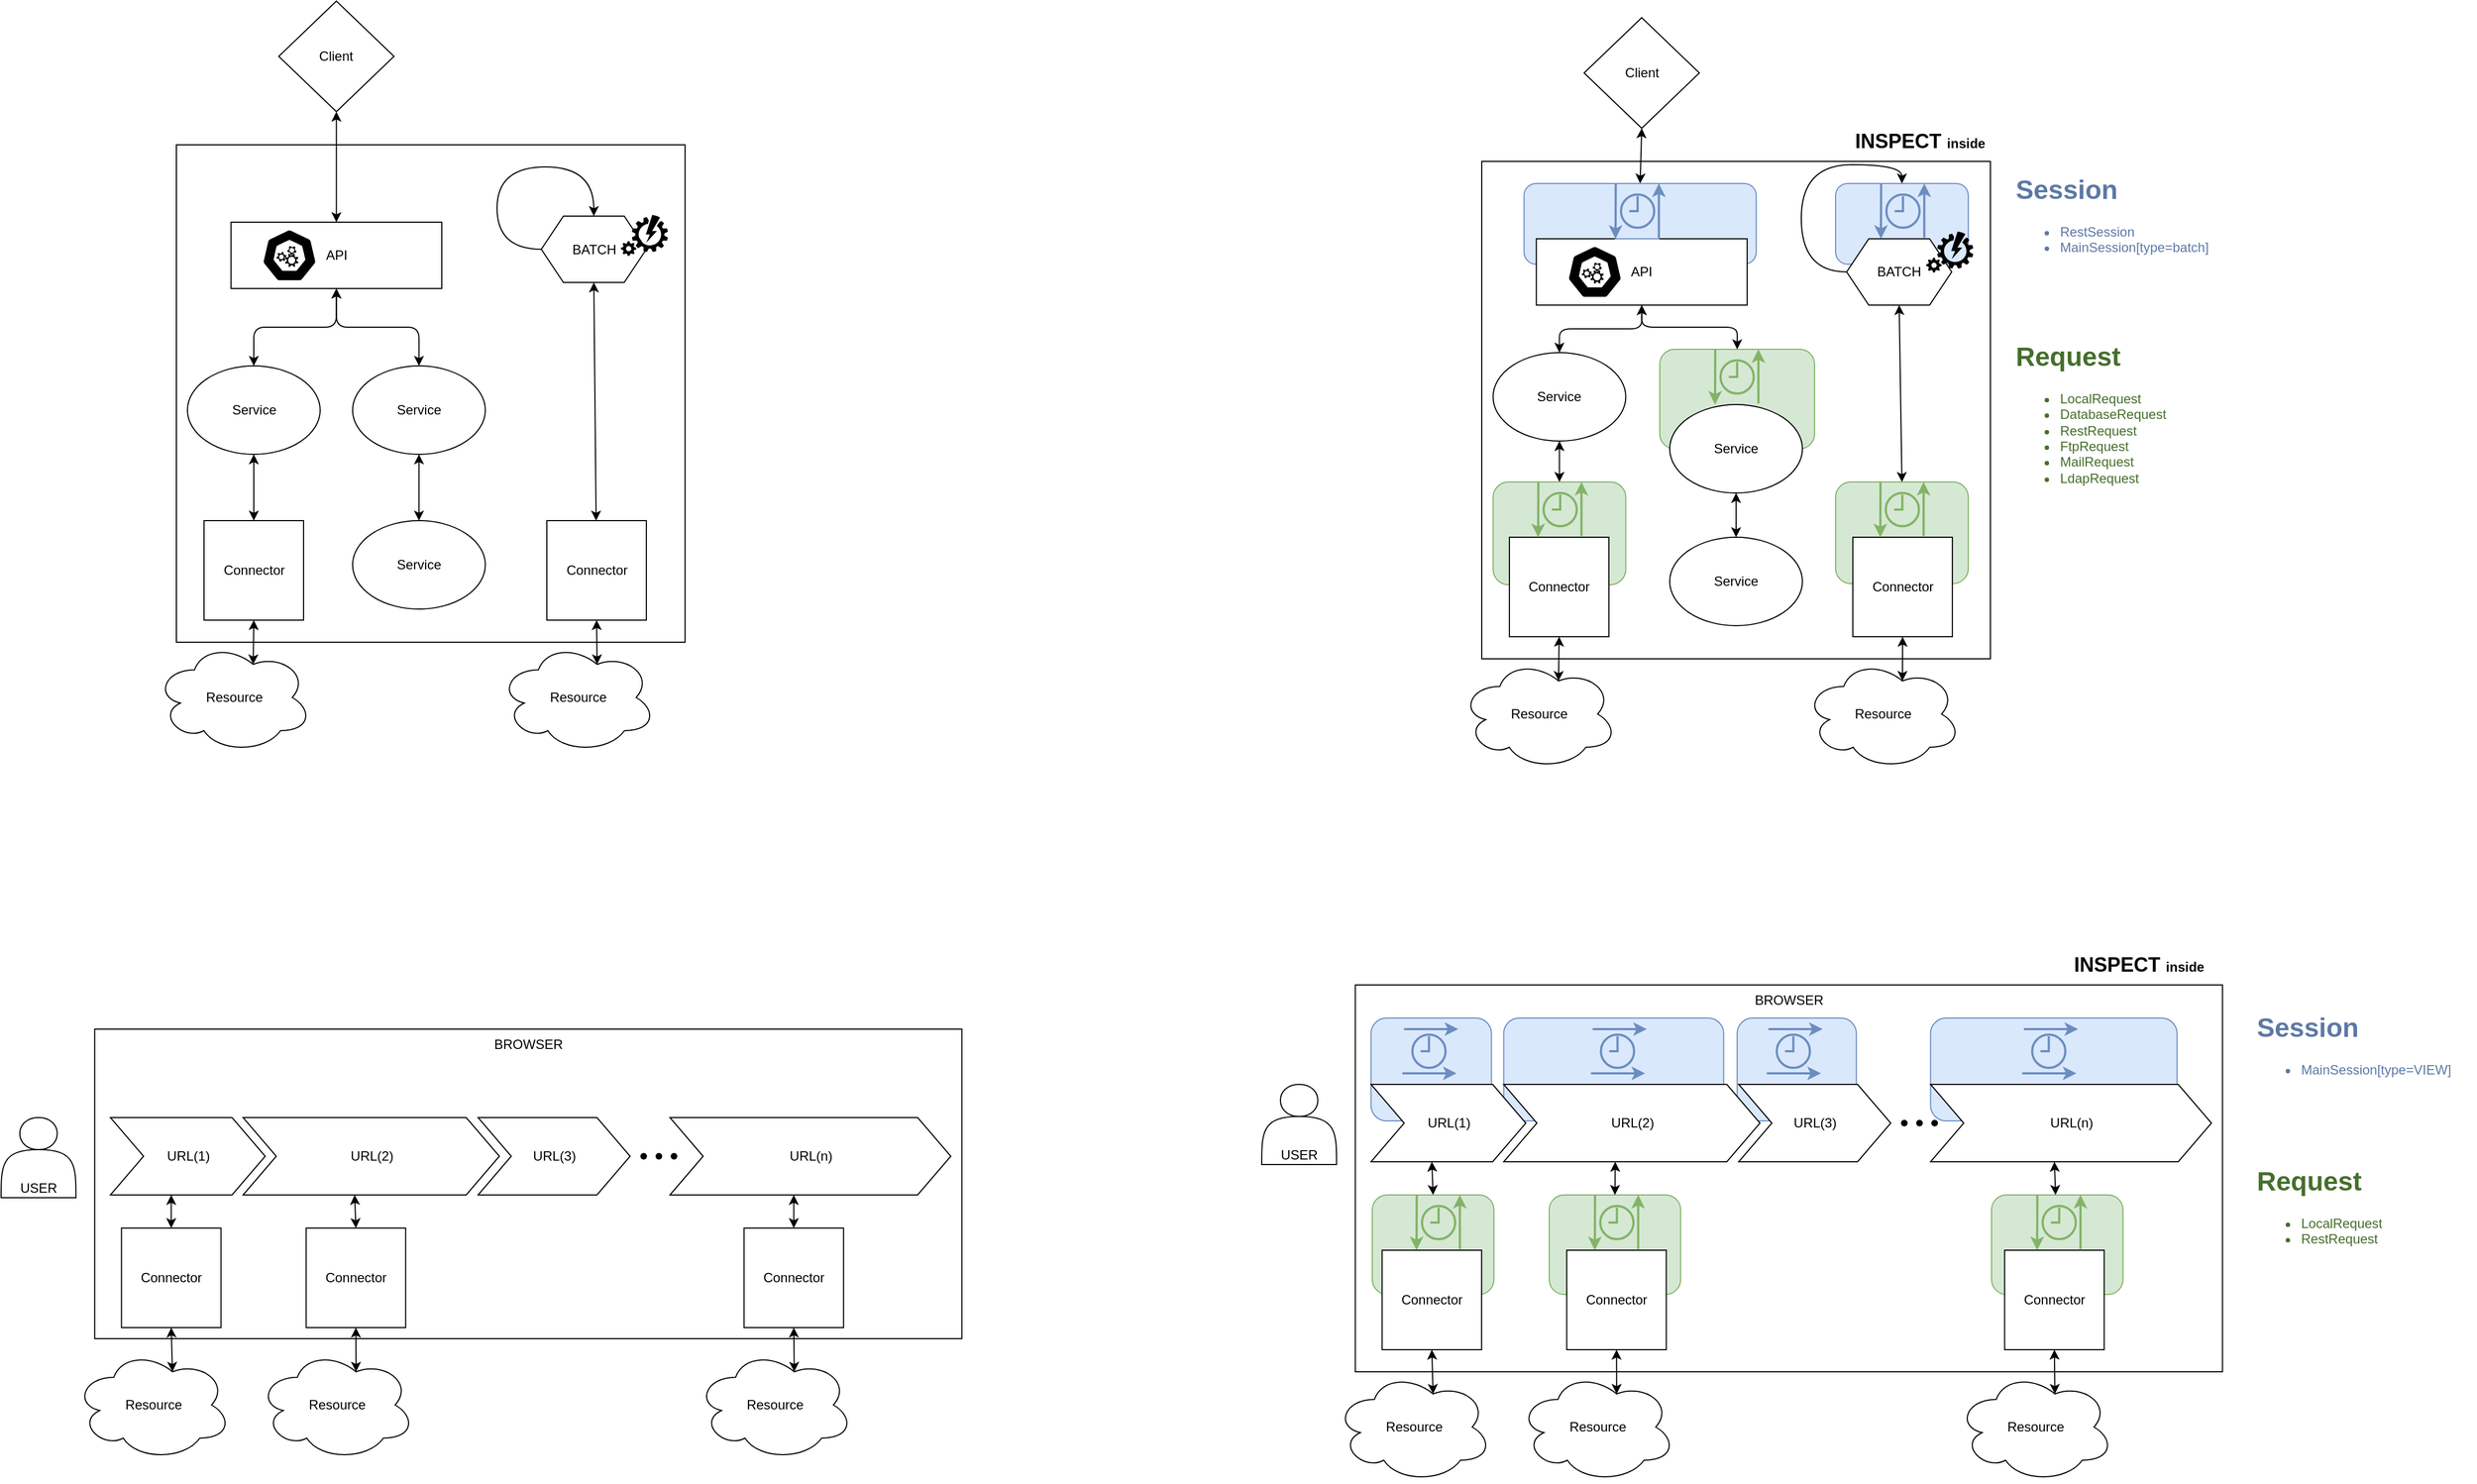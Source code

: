 <mxfile version="25.0.1" pages="3">
  <diagram name="collector" id="uigpwwjzt3T1p5udmavG">
    <mxGraphModel dx="3176" dy="1784" grid="1" gridSize="10" guides="1" tooltips="1" connect="1" arrows="1" fold="1" page="1" pageScale="1" pageWidth="1169" pageHeight="827" background="none" math="0" shadow="0">
      <root>
        <mxCell id="0" />
        <mxCell id="1" parent="0" />
        <mxCell id="32zn_rGW6Q-4vEI6jSxJ-38" value="BROWSER" style="rounded=0;whiteSpace=wrap;html=1;verticalAlign=top;" vertex="1" parent="1">
          <mxGeometry x="1324.65" y="920" width="784.19" height="350" as="geometry" />
        </mxCell>
        <mxCell id="32zn_rGW6Q-4vEI6jSxJ-100" value="" style="rounded=1;whiteSpace=wrap;html=1;fillColor=#d5e8d4;strokeColor=#82b366;" vertex="1" parent="1">
          <mxGeometry x="1900" y="1110" width="118.84" height="90" as="geometry" />
        </mxCell>
        <mxCell id="32zn_rGW6Q-4vEI6jSxJ-101" value="" style="group" vertex="1" connectable="0" parent="1">
          <mxGeometry x="1941.24" y="1110" width="39.19" height="50" as="geometry" />
        </mxCell>
        <mxCell id="32zn_rGW6Q-4vEI6jSxJ-102" value="" style="html=1;verticalLabelPosition=bottom;align=center;labelBackgroundColor=#ffffff;verticalAlign=top;strokeWidth=2;strokeColor=#82b366;shadow=0;dashed=0;shape=mxgraph.ios7.icons.clock;fillColor=#d5e8d4;" vertex="1" parent="32zn_rGW6Q-4vEI6jSxJ-101">
          <mxGeometry x="4.94" y="10" width="30" height="30" as="geometry" />
        </mxCell>
        <mxCell id="32zn_rGW6Q-4vEI6jSxJ-103" value="" style="endArrow=classic;html=1;rounded=0;fillColor=#d5e8d4;strokeColor=#82b366;strokeWidth=2;" edge="1" parent="32zn_rGW6Q-4vEI6jSxJ-101">
          <mxGeometry width="50" height="50" relative="1" as="geometry">
            <mxPoint x="0.19" as="sourcePoint" />
            <mxPoint y="50" as="targetPoint" />
          </mxGeometry>
        </mxCell>
        <mxCell id="32zn_rGW6Q-4vEI6jSxJ-104" value="" style="endArrow=classic;html=1;rounded=0;fillColor=#d5e8d4;strokeColor=#82b366;curved=0;strokeWidth=2;" edge="1" parent="32zn_rGW6Q-4vEI6jSxJ-101">
          <mxGeometry width="50" height="50" relative="1" as="geometry">
            <mxPoint x="39.19" y="49" as="sourcePoint" />
            <mxPoint x="39.19" as="targetPoint" />
          </mxGeometry>
        </mxCell>
        <mxCell id="32zn_rGW6Q-4vEI6jSxJ-93" value="" style="rounded=1;whiteSpace=wrap;html=1;fillColor=#d5e8d4;strokeColor=#82b366;" vertex="1" parent="1">
          <mxGeometry x="1500" y="1110" width="118.84" height="90" as="geometry" />
        </mxCell>
        <mxCell id="32zn_rGW6Q-4vEI6jSxJ-94" value="" style="group" vertex="1" connectable="0" parent="1">
          <mxGeometry x="1541.24" y="1110" width="39.19" height="50" as="geometry" />
        </mxCell>
        <mxCell id="32zn_rGW6Q-4vEI6jSxJ-95" value="" style="html=1;verticalLabelPosition=bottom;align=center;labelBackgroundColor=#ffffff;verticalAlign=top;strokeWidth=2;strokeColor=#82b366;shadow=0;dashed=0;shape=mxgraph.ios7.icons.clock;fillColor=#d5e8d4;" vertex="1" parent="32zn_rGW6Q-4vEI6jSxJ-94">
          <mxGeometry x="4.94" y="10" width="30" height="30" as="geometry" />
        </mxCell>
        <mxCell id="32zn_rGW6Q-4vEI6jSxJ-96" value="" style="endArrow=classic;html=1;rounded=0;fillColor=#d5e8d4;strokeColor=#82b366;strokeWidth=2;" edge="1" parent="32zn_rGW6Q-4vEI6jSxJ-94">
          <mxGeometry width="50" height="50" relative="1" as="geometry">
            <mxPoint x="0.19" as="sourcePoint" />
            <mxPoint y="50" as="targetPoint" />
          </mxGeometry>
        </mxCell>
        <mxCell id="32zn_rGW6Q-4vEI6jSxJ-97" value="" style="endArrow=classic;html=1;rounded=0;fillColor=#d5e8d4;strokeColor=#82b366;curved=0;strokeWidth=2;" edge="1" parent="32zn_rGW6Q-4vEI6jSxJ-94">
          <mxGeometry width="50" height="50" relative="1" as="geometry">
            <mxPoint x="39.19" y="49" as="sourcePoint" />
            <mxPoint x="39.19" as="targetPoint" />
          </mxGeometry>
        </mxCell>
        <mxCell id="32zn_rGW6Q-4vEI6jSxJ-88" value="" style="rounded=1;whiteSpace=wrap;html=1;fillColor=#d5e8d4;strokeColor=#82b366;" vertex="1" parent="1">
          <mxGeometry x="1340" y="1110" width="110" height="90" as="geometry" />
        </mxCell>
        <mxCell id="32zn_rGW6Q-4vEI6jSxJ-89" value="" style="group" vertex="1" connectable="0" parent="1">
          <mxGeometry x="1380" y="1110" width="39.19" height="50" as="geometry" />
        </mxCell>
        <mxCell id="32zn_rGW6Q-4vEI6jSxJ-90" value="" style="html=1;verticalLabelPosition=bottom;align=center;labelBackgroundColor=#ffffff;verticalAlign=top;strokeWidth=2;strokeColor=#82b366;shadow=0;dashed=0;shape=mxgraph.ios7.icons.clock;fillColor=#d5e8d4;" vertex="1" parent="32zn_rGW6Q-4vEI6jSxJ-89">
          <mxGeometry x="4.94" y="10" width="30" height="30" as="geometry" />
        </mxCell>
        <mxCell id="32zn_rGW6Q-4vEI6jSxJ-91" value="" style="endArrow=classic;html=1;rounded=0;fillColor=#d5e8d4;strokeColor=#82b366;strokeWidth=2;" edge="1" parent="32zn_rGW6Q-4vEI6jSxJ-89">
          <mxGeometry width="50" height="50" relative="1" as="geometry">
            <mxPoint x="0.19" as="sourcePoint" />
            <mxPoint y="50" as="targetPoint" />
          </mxGeometry>
        </mxCell>
        <mxCell id="32zn_rGW6Q-4vEI6jSxJ-92" value="" style="endArrow=classic;html=1;rounded=0;fillColor=#d5e8d4;strokeColor=#82b366;curved=0;strokeWidth=2;" edge="1" parent="32zn_rGW6Q-4vEI6jSxJ-89">
          <mxGeometry width="50" height="50" relative="1" as="geometry">
            <mxPoint x="39.19" y="49" as="sourcePoint" />
            <mxPoint x="39.19" as="targetPoint" />
          </mxGeometry>
        </mxCell>
        <mxCell id="32zn_rGW6Q-4vEI6jSxJ-80" value="" style="rounded=1;whiteSpace=wrap;html=1;fillColor=#dae8fc;strokeColor=#6c8ebf;" vertex="1" parent="1">
          <mxGeometry x="1844.84" y="950" width="222.91" height="93" as="geometry" />
        </mxCell>
        <mxCell id="32zn_rGW6Q-4vEI6jSxJ-75" value="" style="rounded=1;whiteSpace=wrap;html=1;fillColor=#dae8fc;strokeColor=#6c8ebf;" vertex="1" parent="1">
          <mxGeometry x="1669.93" y="950" width="107.82" height="93" as="geometry" />
        </mxCell>
        <mxCell id="32zn_rGW6Q-4vEI6jSxJ-61" value="" style="rounded=1;whiteSpace=wrap;html=1;fillColor=#dae8fc;strokeColor=#6c8ebf;" vertex="1" parent="1">
          <mxGeometry x="1458.84" y="950" width="198.91" height="93" as="geometry" />
        </mxCell>
        <mxCell id="32zn_rGW6Q-4vEI6jSxJ-60" value="" style="rounded=1;whiteSpace=wrap;html=1;fillColor=#dae8fc;strokeColor=#6c8ebf;" vertex="1" parent="1">
          <mxGeometry x="1338.84" y="950" width="108.91" height="93" as="geometry" />
        </mxCell>
        <mxCell id="c9mfgqc8uA1ulqrba2KY-67" value="" style="rounded=0;whiteSpace=wrap;html=1;verticalAlign=top;" vertex="1" parent="1">
          <mxGeometry x="1438.97" y="175" width="460" height="450" as="geometry" />
        </mxCell>
        <mxCell id="V3QmNJtHx-dwfkuo6KEt-4" value="" style="rounded=1;whiteSpace=wrap;html=1;fillColor=#d5e8d4;strokeColor=#82b366;" vertex="1" parent="1">
          <mxGeometry x="1599.97" y="345" width="140" height="90" as="geometry" />
        </mxCell>
        <mxCell id="c9mfgqc8uA1ulqrba2KY-92" value="" style="rounded=1;whiteSpace=wrap;html=1;fillColor=#d5e8d4;strokeColor=#82b366;" vertex="1" parent="1">
          <mxGeometry x="1758.97" y="465" width="120" height="92" as="geometry" />
        </mxCell>
        <mxCell id="c9mfgqc8uA1ulqrba2KY-93" value="" style="rounded=1;whiteSpace=wrap;html=1;fillColor=#d5e8d4;strokeColor=#82b366;" vertex="1" parent="1">
          <mxGeometry x="1449.22" y="465" width="120" height="93" as="geometry" />
        </mxCell>
        <mxCell id="c9mfgqc8uA1ulqrba2KY-90" value="" style="rounded=1;whiteSpace=wrap;html=1;fillColor=#dae8fc;strokeColor=#6c8ebf;" vertex="1" parent="1">
          <mxGeometry x="1758.97" y="195" width="120" height="73" as="geometry" />
        </mxCell>
        <mxCell id="c9mfgqc8uA1ulqrba2KY-88" value="" style="rounded=1;whiteSpace=wrap;html=1;fillColor=#dae8fc;strokeColor=#6c8ebf;" vertex="1" parent="1">
          <mxGeometry x="1477.22" y="195" width="210" height="73" as="geometry" />
        </mxCell>
        <mxCell id="5m87ZB2yBZsC5MAy124T-28" value="" style="rounded=0;whiteSpace=wrap;html=1;verticalAlign=top;" parent="1" vertex="1">
          <mxGeometry x="258.52" y="160" width="460" height="450" as="geometry" />
        </mxCell>
        <mxCell id="5m87ZB2yBZsC5MAy124T-2" value="Connector" style="whiteSpace=wrap;html=1;aspect=fixed;rounded=0;" parent="1" vertex="1">
          <mxGeometry x="283.52" y="500" width="90" height="90" as="geometry" />
        </mxCell>
        <mxCell id="Kd3xXfbBogCMq_-z4xH8-58" style="orthogonalLoop=1;jettySize=auto;html=1;exitX=0.5;exitY=1;exitDx=0;exitDy=0;startArrow=classic;startFill=1;" edge="1" parent="1" source="5m87ZB2yBZsC5MAy124T-3" target="5m87ZB2yBZsC5MAy124T-2">
          <mxGeometry relative="1" as="geometry" />
        </mxCell>
        <mxCell id="5m87ZB2yBZsC5MAy124T-3" value="Service" style="ellipse;whiteSpace=wrap;html=1;rounded=0;" parent="1" vertex="1">
          <mxGeometry x="268.52" y="360" width="120" height="80" as="geometry" />
        </mxCell>
        <mxCell id="5m87ZB2yBZsC5MAy124T-42" value="Resource" style="ellipse;shape=cloud;whiteSpace=wrap;html=1;" parent="1" vertex="1">
          <mxGeometry x="239.52" y="610" width="141.5" height="100" as="geometry" />
        </mxCell>
        <mxCell id="5m87ZB2yBZsC5MAy124T-43" value="" style="endArrow=classic;startArrow=classic;html=1;entryX=0.5;entryY=1;entryDx=0;entryDy=0;exitX=0.625;exitY=0.2;exitDx=0;exitDy=0;exitPerimeter=0;" parent="1" source="5m87ZB2yBZsC5MAy124T-42" target="5m87ZB2yBZsC5MAy124T-2" edge="1">
          <mxGeometry width="50" height="50" relative="1" as="geometry">
            <mxPoint x="178.52" y="510" as="sourcePoint" />
            <mxPoint x="228.52" y="460" as="targetPoint" />
          </mxGeometry>
        </mxCell>
        <mxCell id="Kd3xXfbBogCMq_-z4xH8-59" style="orthogonalLoop=1;jettySize=auto;html=1;entryX=0.5;entryY=0;entryDx=0;entryDy=0;startArrow=classic;startFill=1;" edge="1" parent="1" source="5m87ZB2yBZsC5MAy124T-51" target="5m87ZB2yBZsC5MAy124T-61">
          <mxGeometry relative="1" as="geometry" />
        </mxCell>
        <mxCell id="5m87ZB2yBZsC5MAy124T-51" value="Service" style="ellipse;whiteSpace=wrap;html=1;rounded=0;" parent="1" vertex="1">
          <mxGeometry x="417.89" y="360" width="120" height="80" as="geometry" />
        </mxCell>
        <mxCell id="5m87ZB2yBZsC5MAy124T-61" value="Service" style="ellipse;whiteSpace=wrap;html=1;rounded=0;" parent="1" vertex="1">
          <mxGeometry x="417.89" y="500" width="120" height="80" as="geometry" />
        </mxCell>
        <mxCell id="Kd3xXfbBogCMq_-z4xH8-3" style="edgeStyle=orthogonalEdgeStyle;orthogonalLoop=1;jettySize=auto;html=1;exitX=0.5;exitY=1;exitDx=0;exitDy=0;entryX=0.5;entryY=0;entryDx=0;entryDy=0;startArrow=classic;startFill=1;" edge="1" parent="1" source="Kd3xXfbBogCMq_-z4xH8-1" target="5m87ZB2yBZsC5MAy124T-3">
          <mxGeometry relative="1" as="geometry" />
        </mxCell>
        <mxCell id="Kd3xXfbBogCMq_-z4xH8-4" style="edgeStyle=orthogonalEdgeStyle;orthogonalLoop=1;jettySize=auto;html=1;exitX=0.5;exitY=1;exitDx=0;exitDy=0;entryX=0.5;entryY=0;entryDx=0;entryDy=0;startArrow=classic;startFill=1;" edge="1" parent="1" source="Kd3xXfbBogCMq_-z4xH8-1" target="5m87ZB2yBZsC5MAy124T-51">
          <mxGeometry relative="1" as="geometry" />
        </mxCell>
        <mxCell id="Kd3xXfbBogCMq_-z4xH8-1" value="API" style="rounded=0;whiteSpace=wrap;html=1;" vertex="1" parent="1">
          <mxGeometry x="307.89" y="230" width="190.63" height="60" as="geometry" />
        </mxCell>
        <mxCell id="Kd3xXfbBogCMq_-z4xH8-13" value="Client" style="rhombus;whiteSpace=wrap;html=1;" vertex="1" parent="1">
          <mxGeometry x="351.08" y="30" width="104.25" height="100" as="geometry" />
        </mxCell>
        <mxCell id="Kd3xXfbBogCMq_-z4xH8-15" value="" style="endArrow=classic;html=1;entryX=0.5;entryY=0;entryDx=0;entryDy=0;exitX=0.5;exitY=1;exitDx=0;exitDy=0;startArrow=classic;startFill=1;" edge="1" parent="1" source="Kd3xXfbBogCMq_-z4xH8-13" target="Kd3xXfbBogCMq_-z4xH8-1">
          <mxGeometry width="50" height="50" relative="1" as="geometry">
            <mxPoint x="422.895" y="130" as="sourcePoint" />
            <mxPoint x="415.11" y="160" as="targetPoint" />
          </mxGeometry>
        </mxCell>
        <mxCell id="Kd3xXfbBogCMq_-z4xH8-64" value="" style="aspect=fixed;sketch=0;html=1;dashed=0;whitespace=wrap;verticalLabelPosition=bottom;verticalAlign=top;fillColor=#000000;strokeColor=#ffffff;points=[[0.005,0.63,0],[0.1,0.2,0],[0.9,0.2,0],[0.5,0,0],[0.995,0.63,0],[0.72,0.99,0],[0.5,1,0],[0.28,0.99,0]];shape=mxgraph.kubernetes.icon2;prIcon=api" vertex="1" parent="1">
          <mxGeometry x="335.77" y="236" width="50" height="48" as="geometry" />
        </mxCell>
        <mxCell id="kH9s9h8VJkWEFpwofOtJ-4" style="rounded=0;orthogonalLoop=1;jettySize=auto;html=1;exitX=0.5;exitY=1;exitDx=0;exitDy=0;startArrow=classic;startFill=1;" edge="1" parent="1" source="c9mfgqc8uA1ulqrba2KY-2" target="kH9s9h8VJkWEFpwofOtJ-3">
          <mxGeometry relative="1" as="geometry">
            <mxPoint x="638.52" y="270" as="sourcePoint" />
          </mxGeometry>
        </mxCell>
        <mxCell id="kH9s9h8VJkWEFpwofOtJ-3" value="Connector" style="whiteSpace=wrap;html=1;aspect=fixed;rounded=0;" vertex="1" parent="1">
          <mxGeometry x="593.52" y="500" width="90" height="90" as="geometry" />
        </mxCell>
        <mxCell id="kH9s9h8VJkWEFpwofOtJ-5" value="Resource" style="ellipse;shape=cloud;whiteSpace=wrap;html=1;" vertex="1" parent="1">
          <mxGeometry x="550.52" y="610" width="141.5" height="100" as="geometry" />
        </mxCell>
        <mxCell id="kH9s9h8VJkWEFpwofOtJ-6" style="rounded=0;orthogonalLoop=1;jettySize=auto;html=1;exitX=0.5;exitY=1;exitDx=0;exitDy=0;startArrow=classic;startFill=1;entryX=0.625;entryY=0.2;entryDx=0;entryDy=0;entryPerimeter=0;" edge="1" parent="1" source="kH9s9h8VJkWEFpwofOtJ-3" target="kH9s9h8VJkWEFpwofOtJ-5">
          <mxGeometry relative="1" as="geometry" />
        </mxCell>
        <mxCell id="c9mfgqc8uA1ulqrba2KY-2" value="BATCH" style="shape=hexagon;perimeter=hexagonPerimeter2;whiteSpace=wrap;html=1;fixedSize=1;" vertex="1" parent="1">
          <mxGeometry x="588.52" y="224.5" width="95" height="60" as="geometry" />
        </mxCell>
        <mxCell id="erxbmjAfGbMJt984oCXK-1" value="" style="verticalLabelPosition=bottom;html=1;verticalAlign=top;align=center;strokeColor=none;fillColor=#000000;shape=mxgraph.azure.automation;pointerEvents=1;" vertex="1" parent="1">
          <mxGeometry x="660.52" y="223.5" width="42.5" height="37" as="geometry" />
        </mxCell>
        <mxCell id="c9mfgqc8uA1ulqrba2KY-68" value="Connector" style="whiteSpace=wrap;html=1;aspect=fixed;rounded=0;" vertex="1" parent="1">
          <mxGeometry x="1463.97" y="515" width="90" height="90" as="geometry" />
        </mxCell>
        <mxCell id="c9mfgqc8uA1ulqrba2KY-69" style="orthogonalLoop=1;jettySize=auto;html=1;exitX=0.5;exitY=1;exitDx=0;exitDy=0;startArrow=classic;startFill=1;entryX=0.5;entryY=0;entryDx=0;entryDy=0;" edge="1" parent="1" source="c9mfgqc8uA1ulqrba2KY-70" target="c9mfgqc8uA1ulqrba2KY-93">
          <mxGeometry relative="1" as="geometry">
            <mxPoint x="1509.22" y="478" as="targetPoint" />
          </mxGeometry>
        </mxCell>
        <mxCell id="c9mfgqc8uA1ulqrba2KY-70" value="Service" style="ellipse;whiteSpace=wrap;html=1;rounded=0;" vertex="1" parent="1">
          <mxGeometry x="1449.22" y="348" width="120" height="80" as="geometry" />
        </mxCell>
        <mxCell id="c9mfgqc8uA1ulqrba2KY-71" value="Resource" style="ellipse;shape=cloud;whiteSpace=wrap;html=1;" vertex="1" parent="1">
          <mxGeometry x="1419.97" y="625" width="141.5" height="100" as="geometry" />
        </mxCell>
        <mxCell id="c9mfgqc8uA1ulqrba2KY-72" value="" style="endArrow=classic;startArrow=classic;html=1;entryX=0.5;entryY=1;entryDx=0;entryDy=0;exitX=0.625;exitY=0.2;exitDx=0;exitDy=0;exitPerimeter=0;" edge="1" parent="1" source="c9mfgqc8uA1ulqrba2KY-71" target="c9mfgqc8uA1ulqrba2KY-68">
          <mxGeometry width="50" height="50" relative="1" as="geometry">
            <mxPoint x="1358.97" y="525" as="sourcePoint" />
            <mxPoint x="1408.97" y="475" as="targetPoint" />
          </mxGeometry>
        </mxCell>
        <mxCell id="c9mfgqc8uA1ulqrba2KY-73" style="orthogonalLoop=1;jettySize=auto;html=1;entryX=0.5;entryY=0;entryDx=0;entryDy=0;startArrow=classic;startFill=1;" edge="1" parent="1" source="c9mfgqc8uA1ulqrba2KY-74" target="c9mfgqc8uA1ulqrba2KY-75">
          <mxGeometry relative="1" as="geometry" />
        </mxCell>
        <mxCell id="c9mfgqc8uA1ulqrba2KY-74" value="Service" style="ellipse;whiteSpace=wrap;html=1;rounded=0;" vertex="1" parent="1">
          <mxGeometry x="1608.97" y="395" width="120" height="80" as="geometry" />
        </mxCell>
        <mxCell id="c9mfgqc8uA1ulqrba2KY-75" value="Service" style="ellipse;whiteSpace=wrap;html=1;rounded=0;" vertex="1" parent="1">
          <mxGeometry x="1608.97" y="515" width="120" height="80" as="geometry" />
        </mxCell>
        <mxCell id="c9mfgqc8uA1ulqrba2KY-76" style="edgeStyle=orthogonalEdgeStyle;orthogonalLoop=1;jettySize=auto;html=1;exitX=0.5;exitY=1;exitDx=0;exitDy=0;entryX=0.5;entryY=0;entryDx=0;entryDy=0;startArrow=classic;startFill=1;" edge="1" parent="1" source="c9mfgqc8uA1ulqrba2KY-78" target="c9mfgqc8uA1ulqrba2KY-70">
          <mxGeometry relative="1" as="geometry" />
        </mxCell>
        <mxCell id="c9mfgqc8uA1ulqrba2KY-77" style="edgeStyle=orthogonalEdgeStyle;orthogonalLoop=1;jettySize=auto;html=1;exitX=0.5;exitY=1;exitDx=0;exitDy=0;startArrow=classic;startFill=1;entryX=0.5;entryY=0;entryDx=0;entryDy=0;" edge="1" parent="1" source="c9mfgqc8uA1ulqrba2KY-78" target="V3QmNJtHx-dwfkuo6KEt-4">
          <mxGeometry relative="1" as="geometry">
            <mxPoint x="1668.97" y="375" as="targetPoint" />
          </mxGeometry>
        </mxCell>
        <mxCell id="c9mfgqc8uA1ulqrba2KY-78" value="API" style="rounded=0;whiteSpace=wrap;html=1;" vertex="1" parent="1">
          <mxGeometry x="1488.34" y="245" width="190.63" height="60" as="geometry" />
        </mxCell>
        <mxCell id="c9mfgqc8uA1ulqrba2KY-79" value="Client" style="rhombus;whiteSpace=wrap;html=1;" vertex="1" parent="1">
          <mxGeometry x="1531.53" y="45" width="104.25" height="100" as="geometry" />
        </mxCell>
        <mxCell id="c9mfgqc8uA1ulqrba2KY-80" value="" style="endArrow=classic;html=1;exitX=0.5;exitY=1;exitDx=0;exitDy=0;startArrow=classic;startFill=1;entryX=0.5;entryY=0;entryDx=0;entryDy=0;" edge="1" parent="1" source="c9mfgqc8uA1ulqrba2KY-79" target="c9mfgqc8uA1ulqrba2KY-88">
          <mxGeometry width="50" height="50" relative="1" as="geometry">
            <mxPoint x="1603.345" y="145" as="sourcePoint" />
            <mxPoint x="1583.22" y="188" as="targetPoint" />
          </mxGeometry>
        </mxCell>
        <mxCell id="c9mfgqc8uA1ulqrba2KY-81" value="" style="aspect=fixed;sketch=0;html=1;dashed=0;whitespace=wrap;verticalLabelPosition=bottom;verticalAlign=top;fillColor=#000000;strokeColor=#ffffff;points=[[0.005,0.63,0],[0.1,0.2,0],[0.9,0.2,0],[0.5,0,0],[0.995,0.63,0],[0.72,0.99,0],[0.5,1,0],[0.28,0.99,0]];shape=mxgraph.kubernetes.icon2;prIcon=api" vertex="1" parent="1">
          <mxGeometry x="1516.22" y="251" width="50" height="48" as="geometry" />
        </mxCell>
        <mxCell id="c9mfgqc8uA1ulqrba2KY-82" style="rounded=0;orthogonalLoop=1;jettySize=auto;html=1;exitX=0.5;exitY=1;exitDx=0;exitDy=0;startArrow=classic;startFill=1;entryX=0.5;entryY=0;entryDx=0;entryDy=0;" edge="1" parent="1" source="c9mfgqc8uA1ulqrba2KY-86" target="c9mfgqc8uA1ulqrba2KY-92">
          <mxGeometry relative="1" as="geometry">
            <mxPoint x="1818.97" y="285" as="sourcePoint" />
            <mxPoint x="1819.22" y="478" as="targetPoint" />
          </mxGeometry>
        </mxCell>
        <mxCell id="c9mfgqc8uA1ulqrba2KY-83" value="Connector" style="whiteSpace=wrap;html=1;aspect=fixed;rounded=0;" vertex="1" parent="1">
          <mxGeometry x="1774.56" y="515" width="90" height="90" as="geometry" />
        </mxCell>
        <mxCell id="c9mfgqc8uA1ulqrba2KY-84" value="Resource" style="ellipse;shape=cloud;whiteSpace=wrap;html=1;" vertex="1" parent="1">
          <mxGeometry x="1730.97" y="625" width="141.5" height="100" as="geometry" />
        </mxCell>
        <mxCell id="c9mfgqc8uA1ulqrba2KY-85" style="rounded=0;orthogonalLoop=1;jettySize=auto;html=1;exitX=0.5;exitY=1;exitDx=0;exitDy=0;startArrow=classic;startFill=1;entryX=0.625;entryY=0.2;entryDx=0;entryDy=0;entryPerimeter=0;" edge="1" parent="1" source="c9mfgqc8uA1ulqrba2KY-83" target="c9mfgqc8uA1ulqrba2KY-84">
          <mxGeometry relative="1" as="geometry" />
        </mxCell>
        <mxCell id="c9mfgqc8uA1ulqrba2KY-86" value="BATCH" style="shape=hexagon;perimeter=hexagonPerimeter2;whiteSpace=wrap;html=1;fixedSize=1;" vertex="1" parent="1">
          <mxGeometry x="1768.97" y="245" width="95" height="60" as="geometry" />
        </mxCell>
        <mxCell id="c9mfgqc8uA1ulqrba2KY-87" value="" style="verticalLabelPosition=bottom;html=1;verticalAlign=top;align=center;strokeColor=none;fillColor=#000000;shape=mxgraph.azure.automation;pointerEvents=1;" vertex="1" parent="1">
          <mxGeometry x="1840.97" y="238.5" width="42.5" height="37" as="geometry" />
        </mxCell>
        <mxCell id="c9mfgqc8uA1ulqrba2KY-100" style="edgeStyle=orthogonalEdgeStyle;rounded=0;orthogonalLoop=1;jettySize=auto;html=1;exitX=0;exitY=0.5;exitDx=0;exitDy=0;entryX=0.5;entryY=0;entryDx=0;entryDy=0;curved=1;" edge="1" parent="1" source="c9mfgqc8uA1ulqrba2KY-2" target="c9mfgqc8uA1ulqrba2KY-2">
          <mxGeometry relative="1" as="geometry">
            <Array as="points">
              <mxPoint x="548.52" y="255" />
              <mxPoint x="548.52" y="180" />
              <mxPoint x="635.52" y="180" />
            </Array>
          </mxGeometry>
        </mxCell>
        <mxCell id="c9mfgqc8uA1ulqrba2KY-101" style="edgeStyle=orthogonalEdgeStyle;rounded=0;orthogonalLoop=1;jettySize=auto;html=1;exitX=0;exitY=0.5;exitDx=0;exitDy=0;curved=1;entryX=0.5;entryY=0;entryDx=0;entryDy=0;" edge="1" parent="1" source="c9mfgqc8uA1ulqrba2KY-86" target="c9mfgqc8uA1ulqrba2KY-90">
          <mxGeometry relative="1" as="geometry">
            <mxPoint x="1768.22" y="269" as="sourcePoint" />
            <mxPoint x="1816.22" y="239" as="targetPoint" />
            <Array as="points">
              <mxPoint x="1727.97" y="275" />
              <mxPoint x="1727.97" y="178" />
              <mxPoint x="1818.97" y="178" />
            </Array>
          </mxGeometry>
        </mxCell>
        <mxCell id="c9mfgqc8uA1ulqrba2KY-109" value="&lt;h1 style=&quot;margin-top: 0px;&quot;&gt;Session&lt;/h1&gt;&lt;p&gt;&lt;/p&gt;&lt;ul&gt;&lt;li&gt;RestSession&lt;/li&gt;&lt;li&gt;MainSession[type=batch]&lt;/li&gt;&lt;/ul&gt;&lt;p&gt;&lt;/p&gt;" style="text;html=1;whiteSpace=wrap;overflow=hidden;rounded=0;fontColor=#5c79a4;" vertex="1" parent="1">
          <mxGeometry x="1919.97" y="179.5" width="180" height="120" as="geometry" />
        </mxCell>
        <mxCell id="c9mfgqc8uA1ulqrba2KY-110" value="&lt;h1 style=&quot;margin-top: 0px;&quot;&gt;Request&lt;/h1&gt;&lt;div&gt;&lt;ul&gt;&lt;li&gt;LocalRequest&lt;/li&gt;&lt;li&gt;DatabaseRequest&lt;/li&gt;&lt;li&gt;RestRequest&lt;/li&gt;&lt;li&gt;FtpRequest&lt;/li&gt;&lt;li&gt;MailRequest&lt;/li&gt;&lt;li&gt;LdapRequest&lt;/li&gt;&lt;/ul&gt;&lt;/div&gt;&lt;div&gt;&lt;br&gt;&lt;/div&gt;" style="text;html=1;whiteSpace=wrap;overflow=hidden;rounded=0;fontColor=#456F2C;" vertex="1" parent="1">
          <mxGeometry x="1919.97" y="331" width="200" height="164" as="geometry" />
        </mxCell>
        <mxCell id="CjWMRqJ_KbCd4pGpkCWm-15" value="" style="group" vertex="1" connectable="0" parent="1">
          <mxGeometry x="1799.38" y="465" width="39.19" height="50" as="geometry" />
        </mxCell>
        <mxCell id="CjWMRqJ_KbCd4pGpkCWm-12" value="" style="html=1;verticalLabelPosition=bottom;align=center;labelBackgroundColor=#ffffff;verticalAlign=top;strokeWidth=2;strokeColor=#82b366;shadow=0;dashed=0;shape=mxgraph.ios7.icons.clock;fillColor=#d5e8d4;" vertex="1" parent="CjWMRqJ_KbCd4pGpkCWm-15">
          <mxGeometry x="4.94" y="10" width="30" height="30" as="geometry" />
        </mxCell>
        <mxCell id="CjWMRqJ_KbCd4pGpkCWm-11" value="" style="endArrow=classic;html=1;rounded=0;fillColor=#d5e8d4;strokeColor=#82b366;strokeWidth=2;" edge="1" parent="CjWMRqJ_KbCd4pGpkCWm-15">
          <mxGeometry width="50" height="50" relative="1" as="geometry">
            <mxPoint x="0.19" as="sourcePoint" />
            <mxPoint y="50" as="targetPoint" />
          </mxGeometry>
        </mxCell>
        <mxCell id="CjWMRqJ_KbCd4pGpkCWm-13" value="" style="endArrow=classic;html=1;rounded=0;fillColor=#d5e8d4;strokeColor=#82b366;curved=0;strokeWidth=2;" edge="1" parent="CjWMRqJ_KbCd4pGpkCWm-15">
          <mxGeometry width="50" height="50" relative="1" as="geometry">
            <mxPoint x="39.19" y="49" as="sourcePoint" />
            <mxPoint x="39.19" as="targetPoint" />
          </mxGeometry>
        </mxCell>
        <mxCell id="CjWMRqJ_KbCd4pGpkCWm-16" value="" style="group" vertex="1" connectable="0" parent="1">
          <mxGeometry x="1489.97" y="465" width="39.19" height="50" as="geometry" />
        </mxCell>
        <mxCell id="CjWMRqJ_KbCd4pGpkCWm-17" value="" style="html=1;verticalLabelPosition=bottom;align=center;labelBackgroundColor=#ffffff;verticalAlign=top;strokeWidth=2;strokeColor=#82b366;shadow=0;dashed=0;shape=mxgraph.ios7.icons.clock;fillColor=#d5e8d4;" vertex="1" parent="CjWMRqJ_KbCd4pGpkCWm-16">
          <mxGeometry x="4.94" y="10" width="30" height="30" as="geometry" />
        </mxCell>
        <mxCell id="CjWMRqJ_KbCd4pGpkCWm-18" value="" style="endArrow=classic;html=1;rounded=0;fillColor=#d5e8d4;strokeColor=#82b366;strokeWidth=2;" edge="1" parent="CjWMRqJ_KbCd4pGpkCWm-16">
          <mxGeometry width="50" height="50" relative="1" as="geometry">
            <mxPoint x="0.19" as="sourcePoint" />
            <mxPoint y="50" as="targetPoint" />
          </mxGeometry>
        </mxCell>
        <mxCell id="CjWMRqJ_KbCd4pGpkCWm-19" value="" style="endArrow=classic;html=1;rounded=0;fillColor=#d5e8d4;strokeColor=#82b366;curved=0;strokeWidth=2;" edge="1" parent="CjWMRqJ_KbCd4pGpkCWm-16">
          <mxGeometry width="50" height="50" relative="1" as="geometry">
            <mxPoint x="39.19" y="49" as="sourcePoint" />
            <mxPoint x="39.19" as="targetPoint" />
          </mxGeometry>
        </mxCell>
        <mxCell id="CjWMRqJ_KbCd4pGpkCWm-20" value="" style="group;fillColor=#dae8fc;strokeColor=#6c8ebf;container=0;" vertex="1" connectable="0" parent="1">
          <mxGeometry x="1559.97" y="195" width="39.19" height="50" as="geometry" />
        </mxCell>
        <mxCell id="V3QmNJtHx-dwfkuo6KEt-2" value="&lt;font style=&quot;font-size: 18px;&quot;&gt;INSPECT &lt;/font&gt;&lt;font style=&quot;font-size: 12px;&quot;&gt;inside&lt;/font&gt;" style="text;strokeColor=none;fillColor=none;html=1;fontSize=24;fontStyle=1;verticalAlign=middle;align=center;fontColor=default;" vertex="1" parent="1">
          <mxGeometry x="1739.97" y="135" width="191" height="40" as="geometry" />
        </mxCell>
        <mxCell id="V3QmNJtHx-dwfkuo6KEt-5" value="" style="group" vertex="1" connectable="0" parent="1">
          <mxGeometry x="1649.97" y="345" width="39.19" height="50" as="geometry" />
        </mxCell>
        <mxCell id="V3QmNJtHx-dwfkuo6KEt-6" value="" style="html=1;verticalLabelPosition=bottom;align=center;labelBackgroundColor=#ffffff;verticalAlign=top;strokeWidth=2;strokeColor=#82b366;shadow=0;dashed=0;shape=mxgraph.ios7.icons.clock;fillColor=#d5e8d4;" vertex="1" parent="V3QmNJtHx-dwfkuo6KEt-5">
          <mxGeometry x="4.94" y="10" width="30" height="30" as="geometry" />
        </mxCell>
        <mxCell id="V3QmNJtHx-dwfkuo6KEt-7" value="" style="endArrow=classic;html=1;rounded=0;fillColor=#d5e8d4;strokeColor=#82b366;strokeWidth=2;" edge="1" parent="V3QmNJtHx-dwfkuo6KEt-5">
          <mxGeometry width="50" height="50" relative="1" as="geometry">
            <mxPoint x="0.19" as="sourcePoint" />
            <mxPoint y="50" as="targetPoint" />
          </mxGeometry>
        </mxCell>
        <mxCell id="V3QmNJtHx-dwfkuo6KEt-8" value="" style="endArrow=classic;html=1;rounded=0;fillColor=#d5e8d4;strokeColor=#82b366;curved=0;strokeWidth=2;" edge="1" parent="V3QmNJtHx-dwfkuo6KEt-5">
          <mxGeometry width="50" height="50" relative="1" as="geometry">
            <mxPoint x="39.19" y="49" as="sourcePoint" />
            <mxPoint x="39.19" as="targetPoint" />
          </mxGeometry>
        </mxCell>
        <mxCell id="GWmamPXK0l5F4bnDvye6-4" value="" style="group" vertex="1" connectable="0" parent="1">
          <mxGeometry x="1799.97" y="195" width="39.19" height="50" as="geometry" />
        </mxCell>
        <mxCell id="CjWMRqJ_KbCd4pGpkCWm-29" value="" style="html=1;verticalLabelPosition=bottom;align=center;labelBackgroundColor=#ffffff;verticalAlign=top;strokeWidth=2;strokeColor=#6c8ebf;shadow=0;dashed=0;shape=mxgraph.ios7.icons.clock;fillColor=#dae8fc;" vertex="1" parent="GWmamPXK0l5F4bnDvye6-4">
          <mxGeometry x="4.94" y="10" width="30" height="30" as="geometry" />
        </mxCell>
        <mxCell id="CjWMRqJ_KbCd4pGpkCWm-30" value="" style="endArrow=classic;html=1;rounded=0;fillColor=#dae8fc;strokeColor=#6c8ebf;strokeWidth=2;" edge="1" parent="GWmamPXK0l5F4bnDvye6-4">
          <mxGeometry width="50" height="50" relative="1" as="geometry">
            <mxPoint x="0.19" as="sourcePoint" />
            <mxPoint y="50" as="targetPoint" />
          </mxGeometry>
        </mxCell>
        <mxCell id="CjWMRqJ_KbCd4pGpkCWm-31" value="" style="endArrow=classic;html=1;rounded=0;fillColor=#dae8fc;strokeColor=#6c8ebf;curved=0;strokeWidth=2;" edge="1" parent="GWmamPXK0l5F4bnDvye6-4">
          <mxGeometry width="50" height="50" relative="1" as="geometry">
            <mxPoint x="39.19" y="49" as="sourcePoint" />
            <mxPoint x="39.19" as="targetPoint" />
          </mxGeometry>
        </mxCell>
        <mxCell id="GWmamPXK0l5F4bnDvye6-5" value="" style="group" vertex="1" connectable="0" parent="1">
          <mxGeometry x="1559.97" y="195" width="39.19" height="50" as="geometry" />
        </mxCell>
        <mxCell id="CjWMRqJ_KbCd4pGpkCWm-21" value="" style="html=1;verticalLabelPosition=bottom;align=center;labelBackgroundColor=#ffffff;verticalAlign=top;strokeWidth=2;strokeColor=#6c8ebf;shadow=0;dashed=0;shape=mxgraph.ios7.icons.clock;fillColor=#dae8fc;" vertex="1" parent="GWmamPXK0l5F4bnDvye6-5">
          <mxGeometry x="4.94" y="10" width="30" height="30" as="geometry" />
        </mxCell>
        <mxCell id="CjWMRqJ_KbCd4pGpkCWm-22" value="" style="endArrow=classic;html=1;rounded=0;fillColor=#dae8fc;strokeColor=#6c8ebf;strokeWidth=2;" edge="1" parent="GWmamPXK0l5F4bnDvye6-5">
          <mxGeometry width="50" height="50" relative="1" as="geometry">
            <mxPoint x="0.19" as="sourcePoint" />
            <mxPoint y="50" as="targetPoint" />
          </mxGeometry>
        </mxCell>
        <mxCell id="CjWMRqJ_KbCd4pGpkCWm-23" value="" style="endArrow=classic;html=1;rounded=0;fillColor=#dae8fc;strokeColor=#6c8ebf;curved=0;strokeWidth=2;" edge="1" parent="GWmamPXK0l5F4bnDvye6-5">
          <mxGeometry width="50" height="50" relative="1" as="geometry">
            <mxPoint x="39.19" y="49" as="sourcePoint" />
            <mxPoint x="39.19" as="targetPoint" />
          </mxGeometry>
        </mxCell>
        <mxCell id="32zn_rGW6Q-4vEI6jSxJ-1" value="BROWSER" style="rounded=0;whiteSpace=wrap;html=1;verticalAlign=top;" vertex="1" parent="1">
          <mxGeometry x="184.65" y="960" width="784.19" height="280" as="geometry" />
        </mxCell>
        <mxCell id="32zn_rGW6Q-4vEI6jSxJ-28" style="rounded=0;orthogonalLoop=1;jettySize=auto;html=1;exitX=0;exitY=0;exitDx=55;exitDy=70;exitPerimeter=0;entryX=0.5;entryY=0;entryDx=0;entryDy=0;startArrow=classic;startFill=1;" edge="1" parent="1" source="32zn_rGW6Q-4vEI6jSxJ-9" target="32zn_rGW6Q-4vEI6jSxJ-27">
          <mxGeometry relative="1" as="geometry" />
        </mxCell>
        <mxCell id="32zn_rGW6Q-4vEI6jSxJ-9" value="URL(1)" style="html=1;shadow=0;dashed=0;align=center;verticalAlign=middle;shape=mxgraph.arrows2.arrow;dy=0;dx=30;notch=30;" vertex="1" parent="1">
          <mxGeometry x="198.84" y="1040" width="140" height="70" as="geometry" />
        </mxCell>
        <mxCell id="32zn_rGW6Q-4vEI6jSxJ-30" style="rounded=0;orthogonalLoop=1;jettySize=auto;html=1;exitX=0;exitY=0;exitDx=100.875;exitDy=70;exitPerimeter=0;entryX=0.5;entryY=0;entryDx=0;entryDy=0;startArrow=classic;startFill=1;" edge="1" parent="1" source="32zn_rGW6Q-4vEI6jSxJ-10" target="32zn_rGW6Q-4vEI6jSxJ-29">
          <mxGeometry relative="1" as="geometry" />
        </mxCell>
        <mxCell id="32zn_rGW6Q-4vEI6jSxJ-10" value="URL(2)" style="html=1;shadow=0;dashed=0;align=center;verticalAlign=middle;shape=mxgraph.arrows2.arrow;dy=0;dx=30;notch=30;" vertex="1" parent="1">
          <mxGeometry x="318.84" y="1040" width="231.75" height="70" as="geometry" />
        </mxCell>
        <mxCell id="32zn_rGW6Q-4vEI6jSxJ-11" value="URL(3)" style="html=1;shadow=0;dashed=0;align=center;verticalAlign=middle;shape=mxgraph.arrows2.arrow;dy=0;dx=30;notch=30;" vertex="1" parent="1">
          <mxGeometry x="531.34" y="1040" width="137.5" height="70" as="geometry" />
        </mxCell>
        <mxCell id="32zn_rGW6Q-4vEI6jSxJ-34" style="rounded=0;orthogonalLoop=1;jettySize=auto;html=1;exitX=0;exitY=0;exitDx=112.0;exitDy=70;exitPerimeter=0;entryX=0.5;entryY=0;entryDx=0;entryDy=0;startArrow=classic;startFill=1;" edge="1" parent="1" source="32zn_rGW6Q-4vEI6jSxJ-12" target="32zn_rGW6Q-4vEI6jSxJ-33">
          <mxGeometry relative="1" as="geometry" />
        </mxCell>
        <mxCell id="32zn_rGW6Q-4vEI6jSxJ-12" value="URL(n)" style="html=1;shadow=0;dashed=0;align=center;verticalAlign=middle;shape=mxgraph.arrows2.arrow;dy=0;dx=30;notch=30;" vertex="1" parent="1">
          <mxGeometry x="704.84" y="1040" width="254" height="70" as="geometry" />
        </mxCell>
        <mxCell id="32zn_rGW6Q-4vEI6jSxJ-14" value="USER" style="shape=actor;whiteSpace=wrap;html=1;verticalAlign=bottom;" vertex="1" parent="1">
          <mxGeometry x="100" y="1040" width="67.69" height="72.5" as="geometry" />
        </mxCell>
        <mxCell id="32zn_rGW6Q-4vEI6jSxJ-16" value="" style="shape=waypoint;sketch=0;fillStyle=solid;size=6;pointerEvents=1;points=[];fillColor=none;resizable=0;rotatable=0;perimeter=centerPerimeter;snapToPoint=1;" vertex="1" parent="1">
          <mxGeometry x="671.09" y="1065" width="20" height="20" as="geometry" />
        </mxCell>
        <mxCell id="32zn_rGW6Q-4vEI6jSxJ-17" value="" style="shape=waypoint;sketch=0;fillStyle=solid;size=6;pointerEvents=1;points=[];fillColor=none;resizable=0;rotatable=0;perimeter=centerPerimeter;snapToPoint=1;" vertex="1" parent="1">
          <mxGeometry x="684.84" y="1065" width="20" height="20" as="geometry" />
        </mxCell>
        <mxCell id="32zn_rGW6Q-4vEI6jSxJ-18" value="" style="shape=waypoint;sketch=0;fillStyle=solid;size=6;pointerEvents=1;points=[];fillColor=none;resizable=0;rotatable=0;perimeter=centerPerimeter;snapToPoint=1;" vertex="1" parent="1">
          <mxGeometry x="698.52" y="1065" width="20" height="20" as="geometry" />
        </mxCell>
        <mxCell id="32zn_rGW6Q-4vEI6jSxJ-19" value="Resource" style="ellipse;shape=cloud;whiteSpace=wrap;html=1;" vertex="1" parent="1">
          <mxGeometry x="166.53" y="1250" width="141.5" height="100" as="geometry" />
        </mxCell>
        <mxCell id="32zn_rGW6Q-4vEI6jSxJ-21" value="Resource" style="ellipse;shape=cloud;whiteSpace=wrap;html=1;" vertex="1" parent="1">
          <mxGeometry x="332.53" y="1250" width="141.5" height="100" as="geometry" />
        </mxCell>
        <mxCell id="32zn_rGW6Q-4vEI6jSxJ-23" value="Resource" style="ellipse;shape=cloud;whiteSpace=wrap;html=1;" vertex="1" parent="1">
          <mxGeometry x="728.84" y="1250" width="141.5" height="100" as="geometry" />
        </mxCell>
        <mxCell id="32zn_rGW6Q-4vEI6jSxJ-27" value="Connector" style="whiteSpace=wrap;html=1;aspect=fixed;rounded=0;" vertex="1" parent="1">
          <mxGeometry x="208.84" y="1140" width="90" height="90" as="geometry" />
        </mxCell>
        <mxCell id="32zn_rGW6Q-4vEI6jSxJ-29" value="Connector" style="whiteSpace=wrap;html=1;aspect=fixed;rounded=0;" vertex="1" parent="1">
          <mxGeometry x="375.84" y="1140" width="90" height="90" as="geometry" />
        </mxCell>
        <mxCell id="32zn_rGW6Q-4vEI6jSxJ-33" value="Connector" style="whiteSpace=wrap;html=1;aspect=fixed;rounded=0;" vertex="1" parent="1">
          <mxGeometry x="771.84" y="1140" width="90" height="90" as="geometry" />
        </mxCell>
        <mxCell id="32zn_rGW6Q-4vEI6jSxJ-35" style="rounded=0;orthogonalLoop=1;jettySize=auto;html=1;exitX=0.5;exitY=1;exitDx=0;exitDy=0;entryX=0.625;entryY=0.2;entryDx=0;entryDy=0;entryPerimeter=0;startArrow=classic;startFill=1;" edge="1" parent="1" source="32zn_rGW6Q-4vEI6jSxJ-27" target="32zn_rGW6Q-4vEI6jSxJ-19">
          <mxGeometry relative="1" as="geometry" />
        </mxCell>
        <mxCell id="32zn_rGW6Q-4vEI6jSxJ-36" style="rounded=0;orthogonalLoop=1;jettySize=auto;html=1;exitX=0.5;exitY=1;exitDx=0;exitDy=0;entryX=0.625;entryY=0.2;entryDx=0;entryDy=0;entryPerimeter=0;startArrow=classic;startFill=1;" edge="1" parent="1" source="32zn_rGW6Q-4vEI6jSxJ-29" target="32zn_rGW6Q-4vEI6jSxJ-21">
          <mxGeometry relative="1" as="geometry" />
        </mxCell>
        <mxCell id="32zn_rGW6Q-4vEI6jSxJ-37" style="rounded=0;orthogonalLoop=1;jettySize=auto;html=1;exitX=0.5;exitY=1;exitDx=0;exitDy=0;entryX=0.625;entryY=0.2;entryDx=0;entryDy=0;entryPerimeter=0;startArrow=classic;startFill=1;" edge="1" parent="1" source="32zn_rGW6Q-4vEI6jSxJ-33" target="32zn_rGW6Q-4vEI6jSxJ-23">
          <mxGeometry relative="1" as="geometry" />
        </mxCell>
        <mxCell id="32zn_rGW6Q-4vEI6jSxJ-39" style="rounded=0;orthogonalLoop=1;jettySize=auto;html=1;exitX=0;exitY=0;exitDx=55;exitDy=70;exitPerimeter=0;startArrow=classic;startFill=1;entryX=0.5;entryY=0;entryDx=0;entryDy=0;" edge="1" parent="1" source="32zn_rGW6Q-4vEI6jSxJ-40" target="32zn_rGW6Q-4vEI6jSxJ-88">
          <mxGeometry relative="1" as="geometry">
            <mxPoint x="1394" y="1120" as="targetPoint" />
          </mxGeometry>
        </mxCell>
        <mxCell id="32zn_rGW6Q-4vEI6jSxJ-40" value="URL(1)" style="html=1;shadow=0;dashed=0;align=center;verticalAlign=middle;shape=mxgraph.arrows2.arrow;dy=0;dx=30;notch=30;" vertex="1" parent="1">
          <mxGeometry x="1338.84" y="1010" width="140" height="70" as="geometry" />
        </mxCell>
        <mxCell id="32zn_rGW6Q-4vEI6jSxJ-41" style="rounded=0;orthogonalLoop=1;jettySize=auto;html=1;exitX=0;exitY=0;exitDx=100.875;exitDy=70;exitPerimeter=0;startArrow=classic;startFill=1;entryX=0.5;entryY=0;entryDx=0;entryDy=0;" edge="1" parent="1" source="32zn_rGW6Q-4vEI6jSxJ-42" target="32zn_rGW6Q-4vEI6jSxJ-93">
          <mxGeometry relative="1" as="geometry">
            <mxPoint x="1560" y="1110" as="targetPoint" />
          </mxGeometry>
        </mxCell>
        <mxCell id="32zn_rGW6Q-4vEI6jSxJ-42" value="URL(2)" style="html=1;shadow=0;dashed=0;align=center;verticalAlign=middle;shape=mxgraph.arrows2.arrow;dy=0;dx=30;notch=30;" vertex="1" parent="1">
          <mxGeometry x="1458.84" y="1010" width="231.75" height="70" as="geometry" />
        </mxCell>
        <mxCell id="32zn_rGW6Q-4vEI6jSxJ-43" value="URL(3)" style="html=1;shadow=0;dashed=0;align=center;verticalAlign=middle;shape=mxgraph.arrows2.arrow;dy=0;dx=30;notch=30;" vertex="1" parent="1">
          <mxGeometry x="1671.34" y="1010" width="137.5" height="70" as="geometry" />
        </mxCell>
        <mxCell id="32zn_rGW6Q-4vEI6jSxJ-44" style="rounded=0;orthogonalLoop=1;jettySize=auto;html=1;exitX=0;exitY=0;exitDx=112.0;exitDy=70;exitPerimeter=0;startArrow=classic;startFill=1;" edge="1" parent="1" source="32zn_rGW6Q-4vEI6jSxJ-45" target="32zn_rGW6Q-4vEI6jSxJ-100">
          <mxGeometry relative="1" as="geometry">
            <mxPoint x="1970" y="1110" as="targetPoint" />
          </mxGeometry>
        </mxCell>
        <mxCell id="32zn_rGW6Q-4vEI6jSxJ-45" value="URL(n)" style="html=1;shadow=0;dashed=0;align=center;verticalAlign=middle;shape=mxgraph.arrows2.arrow;dy=0;dx=30;notch=30;" vertex="1" parent="1">
          <mxGeometry x="1844.84" y="1010" width="254" height="70" as="geometry" />
        </mxCell>
        <mxCell id="32zn_rGW6Q-4vEI6jSxJ-46" value="USER" style="shape=actor;whiteSpace=wrap;html=1;verticalAlign=bottom;" vertex="1" parent="1">
          <mxGeometry x="1240" y="1010" width="67.69" height="72.5" as="geometry" />
        </mxCell>
        <mxCell id="32zn_rGW6Q-4vEI6jSxJ-48" value="" style="shape=waypoint;sketch=0;fillStyle=solid;size=6;pointerEvents=1;points=[];fillColor=none;resizable=0;rotatable=0;perimeter=centerPerimeter;snapToPoint=1;" vertex="1" parent="1">
          <mxGeometry x="1811.09" y="1035" width="20" height="20" as="geometry" />
        </mxCell>
        <mxCell id="32zn_rGW6Q-4vEI6jSxJ-49" value="" style="shape=waypoint;sketch=0;fillStyle=solid;size=6;pointerEvents=1;points=[];fillColor=none;resizable=0;rotatable=0;perimeter=centerPerimeter;snapToPoint=1;" vertex="1" parent="1">
          <mxGeometry x="1824.84" y="1035" width="20" height="20" as="geometry" />
        </mxCell>
        <mxCell id="32zn_rGW6Q-4vEI6jSxJ-50" value="" style="shape=waypoint;sketch=0;fillStyle=solid;size=6;pointerEvents=1;points=[];fillColor=none;resizable=0;rotatable=0;perimeter=centerPerimeter;snapToPoint=1;" vertex="1" parent="1">
          <mxGeometry x="1838.52" y="1035" width="20" height="20" as="geometry" />
        </mxCell>
        <mxCell id="32zn_rGW6Q-4vEI6jSxJ-51" value="Resource" style="ellipse;shape=cloud;whiteSpace=wrap;html=1;" vertex="1" parent="1">
          <mxGeometry x="1306.53" y="1270" width="141.5" height="100" as="geometry" />
        </mxCell>
        <mxCell id="32zn_rGW6Q-4vEI6jSxJ-52" value="Resource" style="ellipse;shape=cloud;whiteSpace=wrap;html=1;" vertex="1" parent="1">
          <mxGeometry x="1472.53" y="1270" width="141.5" height="100" as="geometry" />
        </mxCell>
        <mxCell id="32zn_rGW6Q-4vEI6jSxJ-53" value="Resource" style="ellipse;shape=cloud;whiteSpace=wrap;html=1;" vertex="1" parent="1">
          <mxGeometry x="1868.84" y="1270" width="141.5" height="100" as="geometry" />
        </mxCell>
        <mxCell id="32zn_rGW6Q-4vEI6jSxJ-54" value="Connector" style="whiteSpace=wrap;html=1;aspect=fixed;rounded=0;" vertex="1" parent="1">
          <mxGeometry x="1348.84" y="1160" width="90" height="90" as="geometry" />
        </mxCell>
        <mxCell id="32zn_rGW6Q-4vEI6jSxJ-55" value="Connector" style="whiteSpace=wrap;html=1;aspect=fixed;rounded=0;" vertex="1" parent="1">
          <mxGeometry x="1515.84" y="1160" width="90" height="90" as="geometry" />
        </mxCell>
        <mxCell id="32zn_rGW6Q-4vEI6jSxJ-56" value="Connector" style="whiteSpace=wrap;html=1;aspect=fixed;rounded=0;" vertex="1" parent="1">
          <mxGeometry x="1911.84" y="1160" width="90" height="90" as="geometry" />
        </mxCell>
        <mxCell id="32zn_rGW6Q-4vEI6jSxJ-57" style="rounded=0;orthogonalLoop=1;jettySize=auto;html=1;exitX=0.5;exitY=1;exitDx=0;exitDy=0;entryX=0.625;entryY=0.2;entryDx=0;entryDy=0;entryPerimeter=0;startArrow=classic;startFill=1;" edge="1" parent="1" source="32zn_rGW6Q-4vEI6jSxJ-54" target="32zn_rGW6Q-4vEI6jSxJ-51">
          <mxGeometry relative="1" as="geometry" />
        </mxCell>
        <mxCell id="32zn_rGW6Q-4vEI6jSxJ-58" style="rounded=0;orthogonalLoop=1;jettySize=auto;html=1;exitX=0.5;exitY=1;exitDx=0;exitDy=0;entryX=0.625;entryY=0.2;entryDx=0;entryDy=0;entryPerimeter=0;startArrow=classic;startFill=1;" edge="1" parent="1" source="32zn_rGW6Q-4vEI6jSxJ-55" target="32zn_rGW6Q-4vEI6jSxJ-52">
          <mxGeometry relative="1" as="geometry" />
        </mxCell>
        <mxCell id="32zn_rGW6Q-4vEI6jSxJ-59" style="rounded=0;orthogonalLoop=1;jettySize=auto;html=1;exitX=0.5;exitY=1;exitDx=0;exitDy=0;entryX=0.625;entryY=0.2;entryDx=0;entryDy=0;entryPerimeter=0;startArrow=classic;startFill=1;" edge="1" parent="1" source="32zn_rGW6Q-4vEI6jSxJ-56" target="32zn_rGW6Q-4vEI6jSxJ-53">
          <mxGeometry relative="1" as="geometry" />
        </mxCell>
        <mxCell id="32zn_rGW6Q-4vEI6jSxJ-70" value="" style="group" vertex="1" connectable="0" parent="1">
          <mxGeometry x="1367.25" y="960" width="50.5" height="40" as="geometry" />
        </mxCell>
        <mxCell id="32zn_rGW6Q-4vEI6jSxJ-63" value="" style="html=1;verticalLabelPosition=bottom;align=center;labelBackgroundColor=#ffffff;verticalAlign=top;strokeWidth=2;strokeColor=#6c8ebf;shadow=0;dashed=0;shape=mxgraph.ios7.icons.clock;fillColor=#dae8fc;rotation=0;" vertex="1" parent="32zn_rGW6Q-4vEI6jSxJ-70">
          <mxGeometry x="9" y="5" width="30" height="30" as="geometry" />
        </mxCell>
        <mxCell id="32zn_rGW6Q-4vEI6jSxJ-65" value="" style="endArrow=classic;html=1;rounded=0;fillColor=#dae8fc;strokeColor=#6c8ebf;curved=0;strokeWidth=2;" edge="1" parent="32zn_rGW6Q-4vEI6jSxJ-70">
          <mxGeometry width="50" height="50" relative="1" as="geometry">
            <mxPoint y="40" as="sourcePoint" />
            <mxPoint x="49.0" y="40" as="targetPoint" />
          </mxGeometry>
        </mxCell>
        <mxCell id="32zn_rGW6Q-4vEI6jSxJ-68" value="" style="endArrow=classic;html=1;rounded=0;fillColor=#dae8fc;strokeColor=#6c8ebf;curved=0;strokeWidth=2;" edge="1" parent="32zn_rGW6Q-4vEI6jSxJ-70">
          <mxGeometry width="50" height="50" relative="1" as="geometry">
            <mxPoint x="1.5" as="sourcePoint" />
            <mxPoint x="50.5" as="targetPoint" />
          </mxGeometry>
        </mxCell>
        <mxCell id="32zn_rGW6Q-4vEI6jSxJ-71" value="" style="group" vertex="1" connectable="0" parent="1">
          <mxGeometry x="1537.75" y="960" width="50.5" height="40" as="geometry" />
        </mxCell>
        <mxCell id="32zn_rGW6Q-4vEI6jSxJ-72" value="" style="html=1;verticalLabelPosition=bottom;align=center;labelBackgroundColor=#ffffff;verticalAlign=top;strokeWidth=2;strokeColor=#6c8ebf;shadow=0;dashed=0;shape=mxgraph.ios7.icons.clock;fillColor=#dae8fc;rotation=0;" vertex="1" parent="32zn_rGW6Q-4vEI6jSxJ-71">
          <mxGeometry x="9" y="5" width="30" height="30" as="geometry" />
        </mxCell>
        <mxCell id="32zn_rGW6Q-4vEI6jSxJ-73" value="" style="endArrow=classic;html=1;rounded=0;fillColor=#dae8fc;strokeColor=#6c8ebf;curved=0;strokeWidth=2;" edge="1" parent="32zn_rGW6Q-4vEI6jSxJ-71">
          <mxGeometry width="50" height="50" relative="1" as="geometry">
            <mxPoint y="40" as="sourcePoint" />
            <mxPoint x="49.0" y="40" as="targetPoint" />
          </mxGeometry>
        </mxCell>
        <mxCell id="32zn_rGW6Q-4vEI6jSxJ-74" value="" style="endArrow=classic;html=1;rounded=0;fillColor=#dae8fc;strokeColor=#6c8ebf;curved=0;strokeWidth=2;" edge="1" parent="32zn_rGW6Q-4vEI6jSxJ-71">
          <mxGeometry width="50" height="50" relative="1" as="geometry">
            <mxPoint x="1.5" as="sourcePoint" />
            <mxPoint x="50.5" as="targetPoint" />
          </mxGeometry>
        </mxCell>
        <mxCell id="32zn_rGW6Q-4vEI6jSxJ-76" value="" style="group" vertex="1" connectable="0" parent="1">
          <mxGeometry x="1696.75" y="960" width="50.5" height="40" as="geometry" />
        </mxCell>
        <mxCell id="32zn_rGW6Q-4vEI6jSxJ-77" value="" style="html=1;verticalLabelPosition=bottom;align=center;labelBackgroundColor=#ffffff;verticalAlign=top;strokeWidth=2;strokeColor=#6c8ebf;shadow=0;dashed=0;shape=mxgraph.ios7.icons.clock;fillColor=#dae8fc;rotation=0;" vertex="1" parent="32zn_rGW6Q-4vEI6jSxJ-76">
          <mxGeometry x="9" y="5" width="30" height="30" as="geometry" />
        </mxCell>
        <mxCell id="32zn_rGW6Q-4vEI6jSxJ-78" value="" style="endArrow=classic;html=1;rounded=0;fillColor=#dae8fc;strokeColor=#6c8ebf;curved=0;strokeWidth=2;" edge="1" parent="32zn_rGW6Q-4vEI6jSxJ-76">
          <mxGeometry width="50" height="50" relative="1" as="geometry">
            <mxPoint y="40" as="sourcePoint" />
            <mxPoint x="49.0" y="40" as="targetPoint" />
          </mxGeometry>
        </mxCell>
        <mxCell id="32zn_rGW6Q-4vEI6jSxJ-79" value="" style="endArrow=classic;html=1;rounded=0;fillColor=#dae8fc;strokeColor=#6c8ebf;curved=0;strokeWidth=2;" edge="1" parent="32zn_rGW6Q-4vEI6jSxJ-76">
          <mxGeometry width="50" height="50" relative="1" as="geometry">
            <mxPoint x="1.5" as="sourcePoint" />
            <mxPoint x="50.5" as="targetPoint" />
          </mxGeometry>
        </mxCell>
        <mxCell id="32zn_rGW6Q-4vEI6jSxJ-81" value="" style="group" vertex="1" connectable="0" parent="1">
          <mxGeometry x="1927.75" y="960" width="50.5" height="40" as="geometry" />
        </mxCell>
        <mxCell id="32zn_rGW6Q-4vEI6jSxJ-82" value="" style="html=1;verticalLabelPosition=bottom;align=center;labelBackgroundColor=#ffffff;verticalAlign=top;strokeWidth=2;strokeColor=#6c8ebf;shadow=0;dashed=0;shape=mxgraph.ios7.icons.clock;fillColor=#dae8fc;rotation=0;" vertex="1" parent="32zn_rGW6Q-4vEI6jSxJ-81">
          <mxGeometry x="9" y="5" width="30" height="30" as="geometry" />
        </mxCell>
        <mxCell id="32zn_rGW6Q-4vEI6jSxJ-83" value="" style="endArrow=classic;html=1;rounded=0;fillColor=#dae8fc;strokeColor=#6c8ebf;curved=0;strokeWidth=2;" edge="1" parent="32zn_rGW6Q-4vEI6jSxJ-81">
          <mxGeometry width="50" height="50" relative="1" as="geometry">
            <mxPoint y="40" as="sourcePoint" />
            <mxPoint x="49.0" y="40" as="targetPoint" />
          </mxGeometry>
        </mxCell>
        <mxCell id="32zn_rGW6Q-4vEI6jSxJ-84" value="" style="endArrow=classic;html=1;rounded=0;fillColor=#dae8fc;strokeColor=#6c8ebf;curved=0;strokeWidth=2;" edge="1" parent="32zn_rGW6Q-4vEI6jSxJ-81">
          <mxGeometry width="50" height="50" relative="1" as="geometry">
            <mxPoint x="1.5" as="sourcePoint" />
            <mxPoint x="50.5" as="targetPoint" />
          </mxGeometry>
        </mxCell>
        <mxCell id="32zn_rGW6Q-4vEI6jSxJ-85" value="&lt;font style=&quot;font-size: 18px;&quot;&gt;INSPECT &lt;/font&gt;&lt;font style=&quot;font-size: 12px;&quot;&gt;inside&lt;/font&gt;" style="text;strokeColor=none;fillColor=none;html=1;fontSize=24;fontStyle=1;verticalAlign=middle;align=center;fontColor=default;" vertex="1" parent="1">
          <mxGeometry x="1937.75" y="880" width="191" height="40" as="geometry" />
        </mxCell>
        <mxCell id="32zn_rGW6Q-4vEI6jSxJ-86" value="&lt;h1 style=&quot;margin-top: 0px;&quot;&gt;Session&lt;/h1&gt;&lt;p&gt;&lt;/p&gt;&lt;ul&gt;&lt;li&gt;&lt;span style=&quot;background-color: initial;&quot;&gt;MainSession[type=VIEW]&lt;/span&gt;&lt;/li&gt;&lt;/ul&gt;&lt;p&gt;&lt;/p&gt;" style="text;html=1;whiteSpace=wrap;overflow=hidden;rounded=0;fontColor=#5c79a4;" vertex="1" parent="1">
          <mxGeometry x="2138" y="937.5" width="180" height="85" as="geometry" />
        </mxCell>
        <mxCell id="32zn_rGW6Q-4vEI6jSxJ-87" value="&lt;h1 style=&quot;margin-top: 0px;&quot;&gt;Request&lt;/h1&gt;&lt;div&gt;&lt;ul&gt;&lt;li&gt;LocalRequest&lt;/li&gt;&lt;li&gt;RestRequest&lt;/li&gt;&lt;/ul&gt;&lt;/div&gt;&lt;div&gt;&lt;br&gt;&lt;/div&gt;" style="text;html=1;whiteSpace=wrap;overflow=hidden;rounded=0;fontColor=#456F2C;" vertex="1" parent="1">
          <mxGeometry x="2138" y="1076.5" width="200" height="164" as="geometry" />
        </mxCell>
      </root>
    </mxGraphModel>
  </diagram>
  <diagram id="DATNXKUMJaB3XZp_IE49" name="buffer">
    <mxGraphModel dx="1323" dy="687" grid="1" gridSize="10" guides="1" tooltips="1" connect="1" arrows="1" fold="1" page="1" pageScale="1" pageWidth="1169" pageHeight="827" math="0" shadow="0">
      <root>
        <mxCell id="0" />
        <mxCell id="1" parent="0" />
        <mxCell id="pbjLLM7L7Xr9Xz930BvR-3" value="" style="rounded=0;whiteSpace=wrap;html=1;rotation=-90;" vertex="1" parent="1">
          <mxGeometry x="150" y="10" width="190" height="221" as="geometry" />
        </mxCell>
        <mxCell id="pbjLLM7L7Xr9Xz930BvR-4" value="BUFFER" style="rounded=0;whiteSpace=wrap;html=1;fillColor=#d5e8d4;strokeColor=#82b366;" vertex="1" parent="1">
          <mxGeometry x="237.5" y="34.13" width="110" height="62" as="geometry" />
        </mxCell>
        <mxCell id="pbjLLM7L7Xr9Xz930BvR-5" value="&lt;span&gt;SERVER&lt;/span&gt;" style="text;html=1;align=center;verticalAlign=middle;whiteSpace=wrap;rounded=0;fontStyle=1" vertex="1" parent="1">
          <mxGeometry x="215" y="188.5" width="60" height="30" as="geometry" />
        </mxCell>
        <mxCell id="pbjLLM7L7Xr9Xz930BvR-6" value="BDD" style="shape=cylinder3;whiteSpace=wrap;html=1;boundedLbl=1;backgroundOutline=1;size=15;" vertex="1" parent="1">
          <mxGeometry x="760" y="219.5" width="80" height="105" as="geometry" />
        </mxCell>
        <mxCell id="pbjLLM7L7Xr9Xz930BvR-7" value="" style="points=[[0.25,0.25,0],[0.5,0,0],[0.75,0.25,0],[1,0.5,0],[0.75,0.75,0],[0.5,1,0],[0.25,0.75,0],[0,0.5,0]];shape=mxgraph.bpmn.gateway2;html=1;verticalLabelPosition=bottom;labelBackgroundColor=#ffffff;verticalAlign=top;align=center;perimeter=rhombusPerimeter;outlineConnect=0;outline=catching;symbol=timer;fillColor=#000000;strokeColor=#FFFFFF;fontColor=#333333;" vertex="1" parent="1">
          <mxGeometry x="310" y="76.38" width="37.5" height="38.5" as="geometry" />
        </mxCell>
        <mxCell id="pbjLLM7L7Xr9Xz930BvR-8" value="" style="rounded=0;whiteSpace=wrap;html=1;rotation=-90;" vertex="1" parent="1">
          <mxGeometry x="476" y="119.25" width="190" height="221" as="geometry" />
        </mxCell>
        <mxCell id="pbjLLM7L7Xr9Xz930BvR-9" value="BUFFER" style="rounded=0;whiteSpace=wrap;html=1;fillColor=#d5e8d4;strokeColor=#82b366;" vertex="1" parent="1">
          <mxGeometry x="563.5" y="143.5" width="110" height="62" as="geometry" />
        </mxCell>
        <mxCell id="pbjLLM7L7Xr9Xz930BvR-10" value="INSPECT" style="text;html=1;align=center;verticalAlign=middle;whiteSpace=wrap;rounded=0;fontStyle=1" vertex="1" parent="1">
          <mxGeometry x="541" y="297.75" width="60" height="30" as="geometry" />
        </mxCell>
        <mxCell id="pbjLLM7L7Xr9Xz930BvR-11" value="" style="points=[[0.25,0.25,0],[0.5,0,0],[0.75,0.25,0],[1,0.5,0],[0.75,0.75,0],[0.5,1,0],[0.25,0.75,0],[0,0.5,0]];shape=mxgraph.bpmn.gateway2;html=1;verticalLabelPosition=bottom;labelBackgroundColor=#ffffff;verticalAlign=top;align=center;perimeter=rhombusPerimeter;outlineConnect=0;outline=catching;symbol=timer;fillColor=#000000;strokeColor=#FFFFFF;fontColor=#333333;" vertex="1" parent="1">
          <mxGeometry x="636" y="185.5" width="37.5" height="38.5" as="geometry" />
        </mxCell>
        <mxCell id="pbjLLM7L7Xr9Xz930BvR-12" value="" style="endArrow=classic;startArrow=classic;html=1;rounded=0;entryX=0.005;entryY=0.63;entryDx=0;entryDy=0;entryPerimeter=0;" edge="1" parent="1" target="pbjLLM7L7Xr9Xz930BvR-15">
          <mxGeometry width="50" height="50" relative="1" as="geometry">
            <mxPoint x="30" y="135.5" as="sourcePoint" />
            <mxPoint x="150" y="129.309" as="targetPoint" />
          </mxGeometry>
        </mxCell>
        <mxCell id="pbjLLM7L7Xr9Xz930BvR-13" value="HTTP" style="edgeLabel;html=1;align=center;verticalAlign=middle;resizable=0;points=[];" vertex="1" connectable="0" parent="pbjLLM7L7Xr9Xz930BvR-12">
          <mxGeometry x="0.216" y="-1" relative="1" as="geometry">
            <mxPoint as="offset" />
          </mxGeometry>
        </mxCell>
        <mxCell id="pbjLLM7L7Xr9Xz930BvR-14" value="" style="endArrow=none;dashed=1;html=1;rounded=0;entryX=0;entryY=0.75;entryDx=0;entryDy=0;exitX=0.9;exitY=0.2;exitDx=0;exitDy=0;exitPerimeter=0;" edge="1" parent="1" source="pbjLLM7L7Xr9Xz930BvR-15" target="pbjLLM7L7Xr9Xz930BvR-4">
          <mxGeometry width="50" height="50" relative="1" as="geometry">
            <mxPoint x="202" y="106.248" as="sourcePoint" />
            <mxPoint x="480" y="158.5" as="targetPoint" />
          </mxGeometry>
        </mxCell>
        <mxCell id="pbjLLM7L7Xr9Xz930BvR-15" value="" style="aspect=fixed;sketch=0;html=1;dashed=0;whitespace=wrap;verticalLabelPosition=bottom;verticalAlign=top;fillColor=#000000;strokeColor=#ffffff;points=[[0.005,0.63,0],[0.1,0.2,0],[0.9,0.2,0],[0.5,0,0],[0.995,0.63,0],[0.72,0.99,0],[0.5,1,0],[0.28,0.99,0]];shape=mxgraph.kubernetes.icon2;prIcon=api" vertex="1" parent="1">
          <mxGeometry x="150" y="105.5" width="50" height="48" as="geometry" />
        </mxCell>
        <mxCell id="pbjLLM7L7Xr9Xz930BvR-16" value="" style="aspect=fixed;sketch=0;html=1;dashed=0;whitespace=wrap;verticalLabelPosition=bottom;verticalAlign=top;fillColor=#000000;strokeColor=#ffffff;points=[[0.005,0.63,0],[0.1,0.2,0],[0.9,0.2,0],[0.5,0,0],[0.995,0.63,0],[0.72,0.99,0],[0.5,1,0],[0.28,0.99,0]];shape=mxgraph.kubernetes.icon2;prIcon=api" vertex="1" parent="1">
          <mxGeometry x="470" y="185.25" width="50" height="48" as="geometry" />
        </mxCell>
        <mxCell id="pbjLLM7L7Xr9Xz930BvR-17" value="" style="endArrow=none;dashed=1;html=1;rounded=0;exitX=0.995;exitY=0.63;exitDx=0;exitDy=0;exitPerimeter=0;entryX=0;entryY=0.5;entryDx=0;entryDy=0;" edge="1" parent="1" source="pbjLLM7L7Xr9Xz930BvR-16" target="pbjLLM7L7Xr9Xz930BvR-9">
          <mxGeometry width="50" height="50" relative="1" as="geometry">
            <mxPoint x="221" y="234.75" as="sourcePoint" />
            <mxPoint x="264" y="193.75" as="targetPoint" />
          </mxGeometry>
        </mxCell>
        <mxCell id="pbjLLM7L7Xr9Xz930BvR-18" value="" style="endArrow=classic;startArrow=none;html=1;rounded=0;entryX=0.005;entryY=0.63;entryDx=0;entryDy=0;entryPerimeter=0;exitX=1;exitY=1;exitDx=0;exitDy=0;startFill=0;" edge="1" parent="1" source="pbjLLM7L7Xr9Xz930BvR-4" target="pbjLLM7L7Xr9Xz930BvR-16">
          <mxGeometry width="50" height="50" relative="1" as="geometry">
            <mxPoint x="-20" y="145.5" as="sourcePoint" />
            <mxPoint x="160" y="145.5" as="targetPoint" />
          </mxGeometry>
        </mxCell>
        <mxCell id="pbjLLM7L7Xr9Xz930BvR-19" value="HTTP" style="edgeLabel;html=1;align=center;verticalAlign=middle;resizable=0;points=[];" vertex="1" connectable="0" parent="pbjLLM7L7Xr9Xz930BvR-18">
          <mxGeometry x="0.216" y="-1" relative="1" as="geometry">
            <mxPoint x="-1" y="-7" as="offset" />
          </mxGeometry>
        </mxCell>
        <mxCell id="pbjLLM7L7Xr9Xz930BvR-20" value="" style="aspect=fixed;sketch=0;html=1;dashed=0;whitespace=wrap;verticalLabelPosition=bottom;verticalAlign=top;fillColor=#000000;strokeColor=#ffffff;points=[[0.005,0.63,0],[0.1,0.2,0],[0.9,0.2,0],[0.5,0,0],[0.995,0.63,0],[0.72,0.99,0],[0.5,1,0],[0.28,0.99,0]];shape=mxgraph.kubernetes.icon2;prIcon=api" vertex="1" parent="1">
          <mxGeometry x="150" y="153.5" width="50" height="48" as="geometry" />
        </mxCell>
        <mxCell id="pbjLLM7L7Xr9Xz930BvR-21" value="" style="aspect=fixed;sketch=0;html=1;dashed=0;whitespace=wrap;verticalLabelPosition=bottom;verticalAlign=top;fillColor=#000000;strokeColor=#ffffff;points=[[0.005,0.63,0],[0.1,0.2,0],[0.9,0.2,0],[0.5,0,0],[0.995,0.63,0],[0.72,0.99,0],[0.5,1,0],[0.28,0.99,0]];shape=mxgraph.kubernetes.icon2;prIcon=api" vertex="1" parent="1">
          <mxGeometry x="150" y="50.5" width="50" height="48" as="geometry" />
        </mxCell>
        <mxCell id="pbjLLM7L7Xr9Xz930BvR-22" value="" style="endArrow=classic;startArrow=classic;html=1;rounded=0;entryX=0.005;entryY=0.63;entryDx=0;entryDy=0;entryPerimeter=0;" edge="1" parent="1" target="pbjLLM7L7Xr9Xz930BvR-21">
          <mxGeometry width="50" height="50" relative="1" as="geometry">
            <mxPoint x="30" y="80.5" as="sourcePoint" />
            <mxPoint x="160" y="145.5" as="targetPoint" />
          </mxGeometry>
        </mxCell>
        <mxCell id="pbjLLM7L7Xr9Xz930BvR-23" value="HTTP" style="edgeLabel;html=1;align=center;verticalAlign=middle;resizable=0;points=[];" vertex="1" connectable="0" parent="pbjLLM7L7Xr9Xz930BvR-22">
          <mxGeometry x="0.216" y="-1" relative="1" as="geometry">
            <mxPoint as="offset" />
          </mxGeometry>
        </mxCell>
        <mxCell id="pbjLLM7L7Xr9Xz930BvR-24" value="" style="endArrow=classic;startArrow=classic;html=1;rounded=0;entryX=0.005;entryY=0.63;entryDx=0;entryDy=0;entryPerimeter=0;" edge="1" parent="1" target="pbjLLM7L7Xr9Xz930BvR-20">
          <mxGeometry width="50" height="50" relative="1" as="geometry">
            <mxPoint x="30" y="183.5" as="sourcePoint" />
            <mxPoint x="160" y="145.5" as="targetPoint" />
          </mxGeometry>
        </mxCell>
        <mxCell id="pbjLLM7L7Xr9Xz930BvR-25" value="HTTP" style="edgeLabel;html=1;align=center;verticalAlign=middle;resizable=0;points=[];" vertex="1" connectable="0" parent="pbjLLM7L7Xr9Xz930BvR-24">
          <mxGeometry x="0.216" y="-1" relative="1" as="geometry">
            <mxPoint as="offset" />
          </mxGeometry>
        </mxCell>
        <mxCell id="pbjLLM7L7Xr9Xz930BvR-26" value="" style="endArrow=none;dashed=1;html=1;rounded=0;entryX=0;entryY=0.75;entryDx=0;entryDy=0;exitX=0.995;exitY=0.63;exitDx=0;exitDy=0;exitPerimeter=0;" edge="1" parent="1" source="pbjLLM7L7Xr9Xz930BvR-20" target="pbjLLM7L7Xr9Xz930BvR-4">
          <mxGeometry width="50" height="50" relative="1" as="geometry">
            <mxPoint x="205" y="125.5" as="sourcePoint" />
            <mxPoint x="248" y="84.5" as="targetPoint" />
          </mxGeometry>
        </mxCell>
        <mxCell id="pbjLLM7L7Xr9Xz930BvR-27" value="" style="endArrow=none;dashed=1;html=1;rounded=0;entryX=0.995;entryY=0.63;entryDx=0;entryDy=0;entryPerimeter=0;" edge="1" parent="1" source="pbjLLM7L7Xr9Xz930BvR-4" target="pbjLLM7L7Xr9Xz930BvR-21">
          <mxGeometry width="50" height="50" relative="1" as="geometry">
            <mxPoint x="210" y="193.5" as="sourcePoint" />
            <mxPoint x="248" y="84.5" as="targetPoint" />
          </mxGeometry>
        </mxCell>
        <mxCell id="pbjLLM7L7Xr9Xz930BvR-28" value="" style="sketch=0;pointerEvents=1;shadow=0;dashed=0;html=1;strokeColor=none;fillColor=#000000;aspect=fixed;labelPosition=center;verticalLabelPosition=bottom;verticalAlign=top;align=center;outlineConnect=0;shape=mxgraph.vvd.memory;" vertex="1" parent="1">
          <mxGeometry x="237.5" y="34.13" width="50" height="19" as="geometry" />
        </mxCell>
        <mxCell id="pbjLLM7L7Xr9Xz930BvR-29" value="" style="sketch=0;pointerEvents=1;shadow=0;dashed=0;html=1;strokeColor=none;fillColor=#000000;aspect=fixed;labelPosition=center;verticalLabelPosition=bottom;verticalAlign=top;align=center;outlineConnect=0;shape=mxgraph.vvd.memory;" vertex="1" parent="1">
          <mxGeometry x="563.5" y="143.5" width="50" height="19" as="geometry" />
        </mxCell>
        <mxCell id="pbjLLM7L7Xr9Xz930BvR-30" value="" style="endArrow=classic;startArrow=none;html=1;rounded=0;entryX=0;entryY=0.5;entryDx=0;entryDy=0;entryPerimeter=0;exitX=1;exitY=0.5;exitDx=0;exitDy=0;exitPerimeter=0;startFill=0;edgeStyle=orthogonalEdgeStyle;curved=1;" edge="1" parent="1" source="pbjLLM7L7Xr9Xz930BvR-11" target="pbjLLM7L7Xr9Xz930BvR-6">
          <mxGeometry width="50" height="50" relative="1" as="geometry">
            <mxPoint x="673.5" y="213.75" as="sourcePoint" />
            <mxPoint x="785.5" y="214.75" as="targetPoint" />
          </mxGeometry>
        </mxCell>
        <mxCell id="pbjLLM7L7Xr9Xz930BvR-31" value="JDBC" style="edgeLabel;html=1;align=center;verticalAlign=middle;resizable=0;points=[];" vertex="1" connectable="0" parent="pbjLLM7L7Xr9Xz930BvR-30">
          <mxGeometry x="0.216" y="-1" relative="1" as="geometry">
            <mxPoint x="-9" as="offset" />
          </mxGeometry>
        </mxCell>
        <mxCell id="pbjLLM7L7Xr9Xz930BvR-32" value="" style="rounded=0;whiteSpace=wrap;html=1;rotation=-90;" vertex="1" parent="1">
          <mxGeometry x="150" y="238.5" width="190" height="221" as="geometry" />
        </mxCell>
        <mxCell id="pbjLLM7L7Xr9Xz930BvR-33" value="" style="sketch=0;pointerEvents=1;shadow=0;dashed=0;html=1;strokeColor=none;fillColor=#000000;labelPosition=center;verticalLabelPosition=bottom;verticalAlign=top;outlineConnect=0;align=center;shape=mxgraph.office.concepts.web_page;" vertex="1" parent="1">
          <mxGeometry x="140" y="258.5" width="50" height="54" as="geometry" />
        </mxCell>
        <mxCell id="pbjLLM7L7Xr9Xz930BvR-34" value="" style="sketch=0;pointerEvents=1;shadow=0;dashed=0;html=1;strokeColor=none;fillColor=#000000;labelPosition=center;verticalLabelPosition=bottom;verticalAlign=top;outlineConnect=0;align=center;shape=mxgraph.office.concepts.web_page;" vertex="1" parent="1">
          <mxGeometry x="140" y="312.5" width="50" height="54" as="geometry" />
        </mxCell>
        <mxCell id="pbjLLM7L7Xr9Xz930BvR-35" value="BROWSER" style="text;html=1;align=center;verticalAlign=middle;whiteSpace=wrap;rounded=0;fontStyle=1" vertex="1" parent="1">
          <mxGeometry x="210" y="418.5" width="60" height="30" as="geometry" />
        </mxCell>
        <mxCell id="pbjLLM7L7Xr9Xz930BvR-36" value="" style="sketch=0;pointerEvents=1;shadow=0;dashed=0;html=1;strokeColor=none;fillColor=#000000;labelPosition=center;verticalLabelPosition=bottom;verticalAlign=top;outlineConnect=0;align=center;shape=mxgraph.office.concepts.web_page;" vertex="1" parent="1">
          <mxGeometry x="140" y="368.5" width="50" height="54" as="geometry" />
        </mxCell>
        <mxCell id="pbjLLM7L7Xr9Xz930BvR-37" value="" style="curved=1;endArrow=none;html=1;rounded=0;endFill=0;startArrow=classic;startFill=1;" edge="1" parent="1">
          <mxGeometry width="50" height="50" relative="1" as="geometry">
            <mxPoint x="130" y="328.5" as="sourcePoint" />
            <mxPoint x="130" y="278.5" as="targetPoint" />
            <Array as="points">
              <mxPoint x="130" y="328.5" />
              <mxPoint x="80" y="278.5" />
            </Array>
          </mxGeometry>
        </mxCell>
        <mxCell id="pbjLLM7L7Xr9Xz930BvR-38" value="Route 2" style="edgeLabel;html=1;align=center;verticalAlign=middle;resizable=0;points=[];" vertex="1" connectable="0" parent="pbjLLM7L7Xr9Xz930BvR-37">
          <mxGeometry x="-0.424" y="-1" relative="1" as="geometry">
            <mxPoint as="offset" />
          </mxGeometry>
        </mxCell>
        <mxCell id="pbjLLM7L7Xr9Xz930BvR-39" value="" style="curved=1;endArrow=none;html=1;rounded=0;endFill=0;startArrow=classic;startFill=1;" edge="1" parent="1">
          <mxGeometry width="50" height="50" relative="1" as="geometry">
            <mxPoint x="130" y="388.5" as="sourcePoint" />
            <mxPoint x="130" y="338.5" as="targetPoint" />
            <Array as="points">
              <mxPoint x="130" y="388.5" />
              <mxPoint x="80" y="338.5" />
            </Array>
          </mxGeometry>
        </mxCell>
        <mxCell id="pbjLLM7L7Xr9Xz930BvR-40" value="Route .." style="edgeLabel;html=1;align=center;verticalAlign=middle;resizable=0;points=[];" vertex="1" connectable="0" parent="pbjLLM7L7Xr9Xz930BvR-39">
          <mxGeometry x="-0.319" y="-7" relative="1" as="geometry">
            <mxPoint as="offset" />
          </mxGeometry>
        </mxCell>
        <mxCell id="pbjLLM7L7Xr9Xz930BvR-41" value="BUFFER" style="rounded=0;whiteSpace=wrap;html=1;fillColor=#d5e8d4;strokeColor=#82b366;" vertex="1" parent="1">
          <mxGeometry x="237.5" y="259.5" width="110" height="62" as="geometry" />
        </mxCell>
        <mxCell id="pbjLLM7L7Xr9Xz930BvR-42" value="" style="points=[[0.25,0.25,0],[0.5,0,0],[0.75,0.25,0],[1,0.5,0],[0.75,0.75,0],[0.5,1,0],[0.25,0.75,0],[0,0.5,0]];shape=mxgraph.bpmn.gateway2;html=1;verticalLabelPosition=bottom;labelBackgroundColor=#ffffff;verticalAlign=top;align=center;perimeter=rhombusPerimeter;outlineConnect=0;outline=catching;symbol=timer;fillColor=#000000;strokeColor=#FFFFFF;fontColor=#333333;" vertex="1" parent="1">
          <mxGeometry x="310" y="301.75" width="37.5" height="38.5" as="geometry" />
        </mxCell>
        <mxCell id="pbjLLM7L7Xr9Xz930BvR-43" value="" style="sketch=0;pointerEvents=1;shadow=0;dashed=0;html=1;strokeColor=none;fillColor=#000000;aspect=fixed;labelPosition=center;verticalLabelPosition=bottom;verticalAlign=top;align=center;outlineConnect=0;shape=mxgraph.vvd.memory;" vertex="1" parent="1">
          <mxGeometry x="237.5" y="259.5" width="50" height="19" as="geometry" />
        </mxCell>
        <mxCell id="pbjLLM7L7Xr9Xz930BvR-44" value="" style="endArrow=classic;startArrow=none;html=1;rounded=0;entryX=0.005;entryY=0.63;entryDx=0;entryDy=0;entryPerimeter=0;startFill=0;exitX=1;exitY=0.5;exitDx=0;exitDy=0;exitPerimeter=0;" edge="1" parent="1" source="pbjLLM7L7Xr9Xz930BvR-42" target="pbjLLM7L7Xr9Xz930BvR-16">
          <mxGeometry width="50" height="50" relative="1" as="geometry">
            <mxPoint x="340" y="330.5" as="sourcePoint" />
            <mxPoint x="490" y="251.5" as="targetPoint" />
          </mxGeometry>
        </mxCell>
        <mxCell id="pbjLLM7L7Xr9Xz930BvR-45" value="HTTP" style="edgeLabel;html=1;align=center;verticalAlign=middle;resizable=0;points=[];" vertex="1" connectable="0" parent="pbjLLM7L7Xr9Xz930BvR-44">
          <mxGeometry x="0.216" y="-1" relative="1" as="geometry">
            <mxPoint x="-2" y="2" as="offset" />
          </mxGeometry>
        </mxCell>
        <mxCell id="pbjLLM7L7Xr9Xz930BvR-46" value="" style="endArrow=none;dashed=1;html=1;rounded=0;exitX=0;exitY=0.5;exitDx=0;exitDy=0;" edge="1" parent="1" source="pbjLLM7L7Xr9Xz930BvR-41" target="pbjLLM7L7Xr9Xz930BvR-33">
          <mxGeometry width="50" height="50" relative="1" as="geometry">
            <mxPoint x="210" y="193.5" as="sourcePoint" />
            <mxPoint x="248" y="90.5" as="targetPoint" />
          </mxGeometry>
        </mxCell>
        <mxCell id="pbjLLM7L7Xr9Xz930BvR-47" value="" style="endArrow=none;dashed=1;html=1;rounded=0;exitX=0;exitY=0.5;exitDx=0;exitDy=0;" edge="1" parent="1" source="pbjLLM7L7Xr9Xz930BvR-41" target="pbjLLM7L7Xr9Xz930BvR-34">
          <mxGeometry width="50" height="50" relative="1" as="geometry">
            <mxPoint x="248" y="300.5" as="sourcePoint" />
            <mxPoint x="200" y="297.5" as="targetPoint" />
          </mxGeometry>
        </mxCell>
        <mxCell id="pbjLLM7L7Xr9Xz930BvR-48" value="" style="endArrow=none;dashed=1;html=1;rounded=0;exitX=0;exitY=0.5;exitDx=0;exitDy=0;" edge="1" parent="1" source="pbjLLM7L7Xr9Xz930BvR-41" target="pbjLLM7L7Xr9Xz930BvR-36">
          <mxGeometry width="50" height="50" relative="1" as="geometry">
            <mxPoint x="248" y="300.5" as="sourcePoint" />
            <mxPoint x="200" y="332.5" as="targetPoint" />
          </mxGeometry>
        </mxCell>
        <mxCell id="pbjLLM7L7Xr9Xz930BvR-49" value="RestSession" style="text;html=1;align=center;verticalAlign=middle;whiteSpace=wrap;rounded=0;" vertex="1" parent="1">
          <mxGeometry x="197.5" y="105.5" width="95" height="30" as="geometry" />
        </mxCell>
        <mxCell id="pbjLLM7L7Xr9Xz930BvR-50" value="MainSession" style="text;html=1;align=center;verticalAlign=middle;whiteSpace=wrap;rounded=0;" vertex="1" parent="1">
          <mxGeometry x="197.5" y="324.5" width="95" height="30" as="geometry" />
        </mxCell>
        <mxCell id="pbjLLM7L7Xr9Xz930BvR-51" value="Session" style="text;html=1;align=center;verticalAlign=middle;whiteSpace=wrap;rounded=0;" vertex="1" parent="1">
          <mxGeometry x="518.5" y="201" width="95" height="30" as="geometry" />
        </mxCell>
        <mxCell id="pbjLLM7L7Xr9Xz930BvR-58" value="" style="curved=1;endArrow=none;html=1;rounded=0;endFill=0;startArrow=classic;startFill=1;" edge="1" parent="1">
          <mxGeometry width="50" height="50" relative="1" as="geometry">
            <mxPoint x="130" y="274" as="sourcePoint" />
            <mxPoint x="130" y="224" as="targetPoint" />
            <Array as="points">
              <mxPoint x="130" y="274" />
              <mxPoint x="80" y="224" />
            </Array>
          </mxGeometry>
        </mxCell>
        <mxCell id="pbjLLM7L7Xr9Xz930BvR-59" value="Route 1" style="edgeLabel;html=1;align=center;verticalAlign=middle;resizable=0;points=[];" vertex="1" connectable="0" parent="pbjLLM7L7Xr9Xz930BvR-58">
          <mxGeometry x="-0.453" y="1" relative="1" as="geometry">
            <mxPoint as="offset" />
          </mxGeometry>
        </mxCell>
        <mxCell id="pbjLLM7L7Xr9Xz930BvR-61" value="" style="verticalLabelPosition=bottom;html=1;verticalAlign=top;align=center;strokeColor=none;fillColor=#000000;shape=mxgraph.azure.automation;pointerEvents=1;" vertex="1" parent="1">
          <mxGeometry x="302" y="168.5" width="42.5" height="37" as="geometry" />
        </mxCell>
        <mxCell id="pbjLLM7L7Xr9Xz930BvR-62" value="" style="endArrow=none;dashed=1;html=1;rounded=0;entryX=0;entryY=0.75;entryDx=0;entryDy=0;exitX=0.23;exitY=0.41;exitDx=0;exitDy=0;exitPerimeter=0;" edge="1" parent="1" source="pbjLLM7L7Xr9Xz930BvR-61" target="pbjLLM7L7Xr9Xz930BvR-4">
          <mxGeometry width="50" height="50" relative="1" as="geometry">
            <mxPoint x="210" y="193.5" as="sourcePoint" />
            <mxPoint x="248" y="90.5" as="targetPoint" />
          </mxGeometry>
        </mxCell>
        <mxCell id="pbjLLM7L7Xr9Xz930BvR-63" value="" style="curved=1;endArrow=none;html=1;rounded=0;endFill=0;startArrow=classic;startFill=1;" edge="1" parent="1">
          <mxGeometry width="50" height="50" relative="1" as="geometry">
            <mxPoint x="354.5" y="201.5" as="sourcePoint" />
            <mxPoint x="347" y="178.5" as="targetPoint" />
            <Array as="points">
              <mxPoint x="340" y="208.5" />
              <mxPoint x="354.5" y="201.5" />
              <mxPoint x="385" y="184.5" />
            </Array>
          </mxGeometry>
        </mxCell>
        <mxCell id="pbjLLM7L7Xr9Xz930BvR-64" value="AutoRun" style="edgeLabel;html=1;align=center;verticalAlign=middle;resizable=0;points=[];" vertex="1" connectable="0" parent="pbjLLM7L7Xr9Xz930BvR-63">
          <mxGeometry x="-0.44" y="2" relative="1" as="geometry">
            <mxPoint x="8" as="offset" />
          </mxGeometry>
        </mxCell>
        <mxCell id="pbjLLM7L7Xr9Xz930BvR-65" value="MainSession" style="text;html=1;align=center;verticalAlign=middle;whiteSpace=wrap;rounded=0;" vertex="1" parent="1">
          <mxGeometry x="237.5" y="153.5" width="95" height="30" as="geometry" />
        </mxCell>
        <mxCell id="OXWFJR7iE9jTB6SQXzQ9-1" value="" style="rounded=1;whiteSpace=wrap;html=1;dashed=1;dashPattern=8 8;" vertex="1" parent="1">
          <mxGeometry x="420" y="440" width="710" height="300" as="geometry" />
        </mxCell>
        <mxCell id="OXWFJR7iE9jTB6SQXzQ9-2" value="" style="triangle;whiteSpace=wrap;html=1;fillColor=default;strokeColor=#000000;fontColor=#333333;rotation=90;" vertex="1" parent="1">
          <mxGeometry x="809.42" y="616" width="40" height="50" as="geometry" />
        </mxCell>
        <mxCell id="OXWFJR7iE9jTB6SQXzQ9-3" value="" style="triangle;whiteSpace=wrap;html=1;fillColor=default;strokeColor=#000000;fontColor=#333333;rotation=90;" vertex="1" parent="1">
          <mxGeometry x="808.92" y="600" width="40" height="50" as="geometry" />
        </mxCell>
        <mxCell id="OXWFJR7iE9jTB6SQXzQ9-4" value="" style="triangle;whiteSpace=wrap;html=1;fillColor=#ffffff;strokeColor=#000000;fontColor=#333333;" vertex="1" parent="1">
          <mxGeometry x="531.17" y="541" width="40" height="50" as="geometry" />
        </mxCell>
        <mxCell id="OXWFJR7iE9jTB6SQXzQ9-5" value="" style="triangle;whiteSpace=wrap;html=1;fillColor=#ffffff;strokeColor=#000000;fontColor=#333333;" vertex="1" parent="1">
          <mxGeometry x="510.17" y="541" width="40" height="50" as="geometry" />
        </mxCell>
        <mxCell id="OXWFJR7iE9jTB6SQXzQ9-6" value="BUFFER" style="rounded=1;whiteSpace=wrap;html=1;fillColor=#d5e8d4;strokeColor=#82b366;" vertex="1" parent="1">
          <mxGeometry x="570.17" y="537" width="540" height="60" as="geometry" />
        </mxCell>
        <mxCell id="OXWFJR7iE9jTB6SQXzQ9-7" value="" style="sketch=0;pointerEvents=1;shadow=0;dashed=0;html=1;strokeColor=none;fillColor=#000000;aspect=fixed;labelPosition=center;verticalLabelPosition=bottom;verticalAlign=top;align=center;outlineConnect=0;shape=mxgraph.vvd.memory;" vertex="1" parent="1">
          <mxGeometry x="574.17" y="541" width="50" height="19" as="geometry" />
        </mxCell>
        <mxCell id="OXWFJR7iE9jTB6SQXzQ9-8" value="" style="endArrow=none;dashed=1;html=1;dashPattern=1 3;strokeWidth=2;rounded=0;exitX=0.25;exitY=1;exitDx=0;exitDy=0;strokeColor=#000000;" edge="1" parent="1" source="OXWFJR7iE9jTB6SQXzQ9-6">
          <mxGeometry width="50" height="50" relative="1" as="geometry">
            <mxPoint x="650.17" y="417" as="sourcePoint" />
            <mxPoint x="705.17" y="467" as="targetPoint" />
          </mxGeometry>
        </mxCell>
        <mxCell id="OXWFJR7iE9jTB6SQXzQ9-9" value="bufferSize" style="edgeLabel;html=1;align=center;verticalAlign=middle;resizable=0;points=[];" vertex="1" connectable="0" parent="OXWFJR7iE9jTB6SQXzQ9-8">
          <mxGeometry x="0.339" y="2" relative="1" as="geometry">
            <mxPoint as="offset" />
          </mxGeometry>
        </mxCell>
        <mxCell id="OXWFJR7iE9jTB6SQXzQ9-10" value="" style="endArrow=none;dashed=1;html=1;dashPattern=1 3;strokeWidth=2;rounded=0;exitX=0.25;exitY=1;exitDx=0;exitDy=0;strokeColor=default;" edge="1" parent="1">
          <mxGeometry width="50" height="50" relative="1" as="geometry">
            <mxPoint x="1070.17" y="597" as="sourcePoint" />
            <mxPoint x="1070.17" y="467" as="targetPoint" />
          </mxGeometry>
        </mxCell>
        <mxCell id="OXWFJR7iE9jTB6SQXzQ9-11" value="bufferMaxSize" style="edgeLabel;html=1;align=center;verticalAlign=middle;resizable=0;points=[];" vertex="1" connectable="0" parent="OXWFJR7iE9jTB6SQXzQ9-10">
          <mxGeometry x="0.492" y="5" relative="1" as="geometry">
            <mxPoint as="offset" />
          </mxGeometry>
        </mxCell>
        <mxCell id="OXWFJR7iE9jTB6SQXzQ9-12" value="" style="html=1;verticalLabelPosition=bottom;align=center;labelBackgroundColor=#ffffff;verticalAlign=top;strokeWidth=2;strokeColor=#f00000;shadow=0;dashed=0;shape=mxgraph.ios7.icons.delete;" vertex="1" parent="1">
          <mxGeometry x="1076.17" y="552" width="30" height="30" as="geometry" />
        </mxCell>
        <mxCell id="OXWFJR7iE9jTB6SQXzQ9-13" value="" style="shape=curlyBracket;whiteSpace=wrap;html=1;rounded=1;flipH=1;labelPosition=right;verticalLabelPosition=middle;align=left;verticalAlign=middle;rotation=90;fillColor=default;" vertex="1" parent="1">
          <mxGeometry x="821.17" y="350" width="28" height="510" as="geometry" />
        </mxCell>
        <mxCell id="OXWFJR7iE9jTB6SQXzQ9-16" value="Sessions" style="text;html=1;align=center;verticalAlign=middle;whiteSpace=wrap;rounded=0;" vertex="1" parent="1">
          <mxGeometry x="450.17" y="541" width="60" height="30" as="geometry" />
        </mxCell>
        <mxCell id="OXWFJR7iE9jTB6SQXzQ9-17" value="" style="points=[[0.25,0.25,0],[0.5,0,0],[0.75,0.25,0],[1,0.5,0],[0.75,0.75,0],[0.5,1,0],[0.25,0.75,0],[0,0.5,0]];shape=mxgraph.bpmn.gateway2;html=1;verticalLabelPosition=bottom;labelBackgroundColor=#ffffff;verticalAlign=top;align=center;perimeter=rhombusPerimeter;outlineConnect=0;outline=catching;symbol=timer;fillColor=#ffffff;strokeColor=#000000;fontColor=#333333;" vertex="1" parent="1">
          <mxGeometry x="811.42" y="585.75" width="37.5" height="38.5" as="geometry" />
        </mxCell>
        <mxCell id="OXWFJR7iE9jTB6SQXzQ9-18" value="DISPATCHER" style="text;html=1;align=center;verticalAlign=middle;whiteSpace=wrap;rounded=0;" vertex="1" parent="1">
          <mxGeometry x="860.17" y="614.07" width="90" height="21.87" as="geometry" />
        </mxCell>
        <mxCell id="OXWFJR7iE9jTB6SQXzQ9-19" value="" style="sketch=0;outlineConnect=0;fontColor=#232F3E;gradientColor=none;fillColor=#000000;strokeColor=none;dashed=0;verticalLabelPosition=bottom;verticalAlign=top;align=center;html=1;fontSize=12;fontStyle=0;aspect=fixed;pointerEvents=1;shape=mxgraph.aws4.magnifying_glass_2;" vertex="1" parent="1">
          <mxGeometry x="432.17" y="453" width="47" height="47" as="geometry" />
        </mxCell>
        <mxCell id="OXWFJR7iE9jTB6SQXzQ9-20" value="" style="html=1;shadow=0;dashed=0;align=center;verticalAlign=middle;shape=mxgraph.arrows2.jumpInArrow;dy=15;dx=38;arrowHead=55;rotation=-124;fillColor=#fad9d5;strokeColor=#ae4132;" vertex="1" parent="1">
          <mxGeometry x="558.81" y="535.92" width="230.58" height="217.75" as="geometry" />
        </mxCell>
      </root>
    </mxGraphModel>
  </diagram>
  <diagram id="dqGqwlYTPcpCqpnUJcue" name="Page-3">
    <mxGraphModel grid="1" page="1" gridSize="10" guides="1" tooltips="1" connect="1" arrows="1" fold="1" pageScale="1" pageWidth="1169" pageHeight="827" math="0" shadow="0">
      <root>
        <mxCell id="0" />
        <mxCell id="1" parent="0" />
      </root>
    </mxGraphModel>
  </diagram>
</mxfile>
